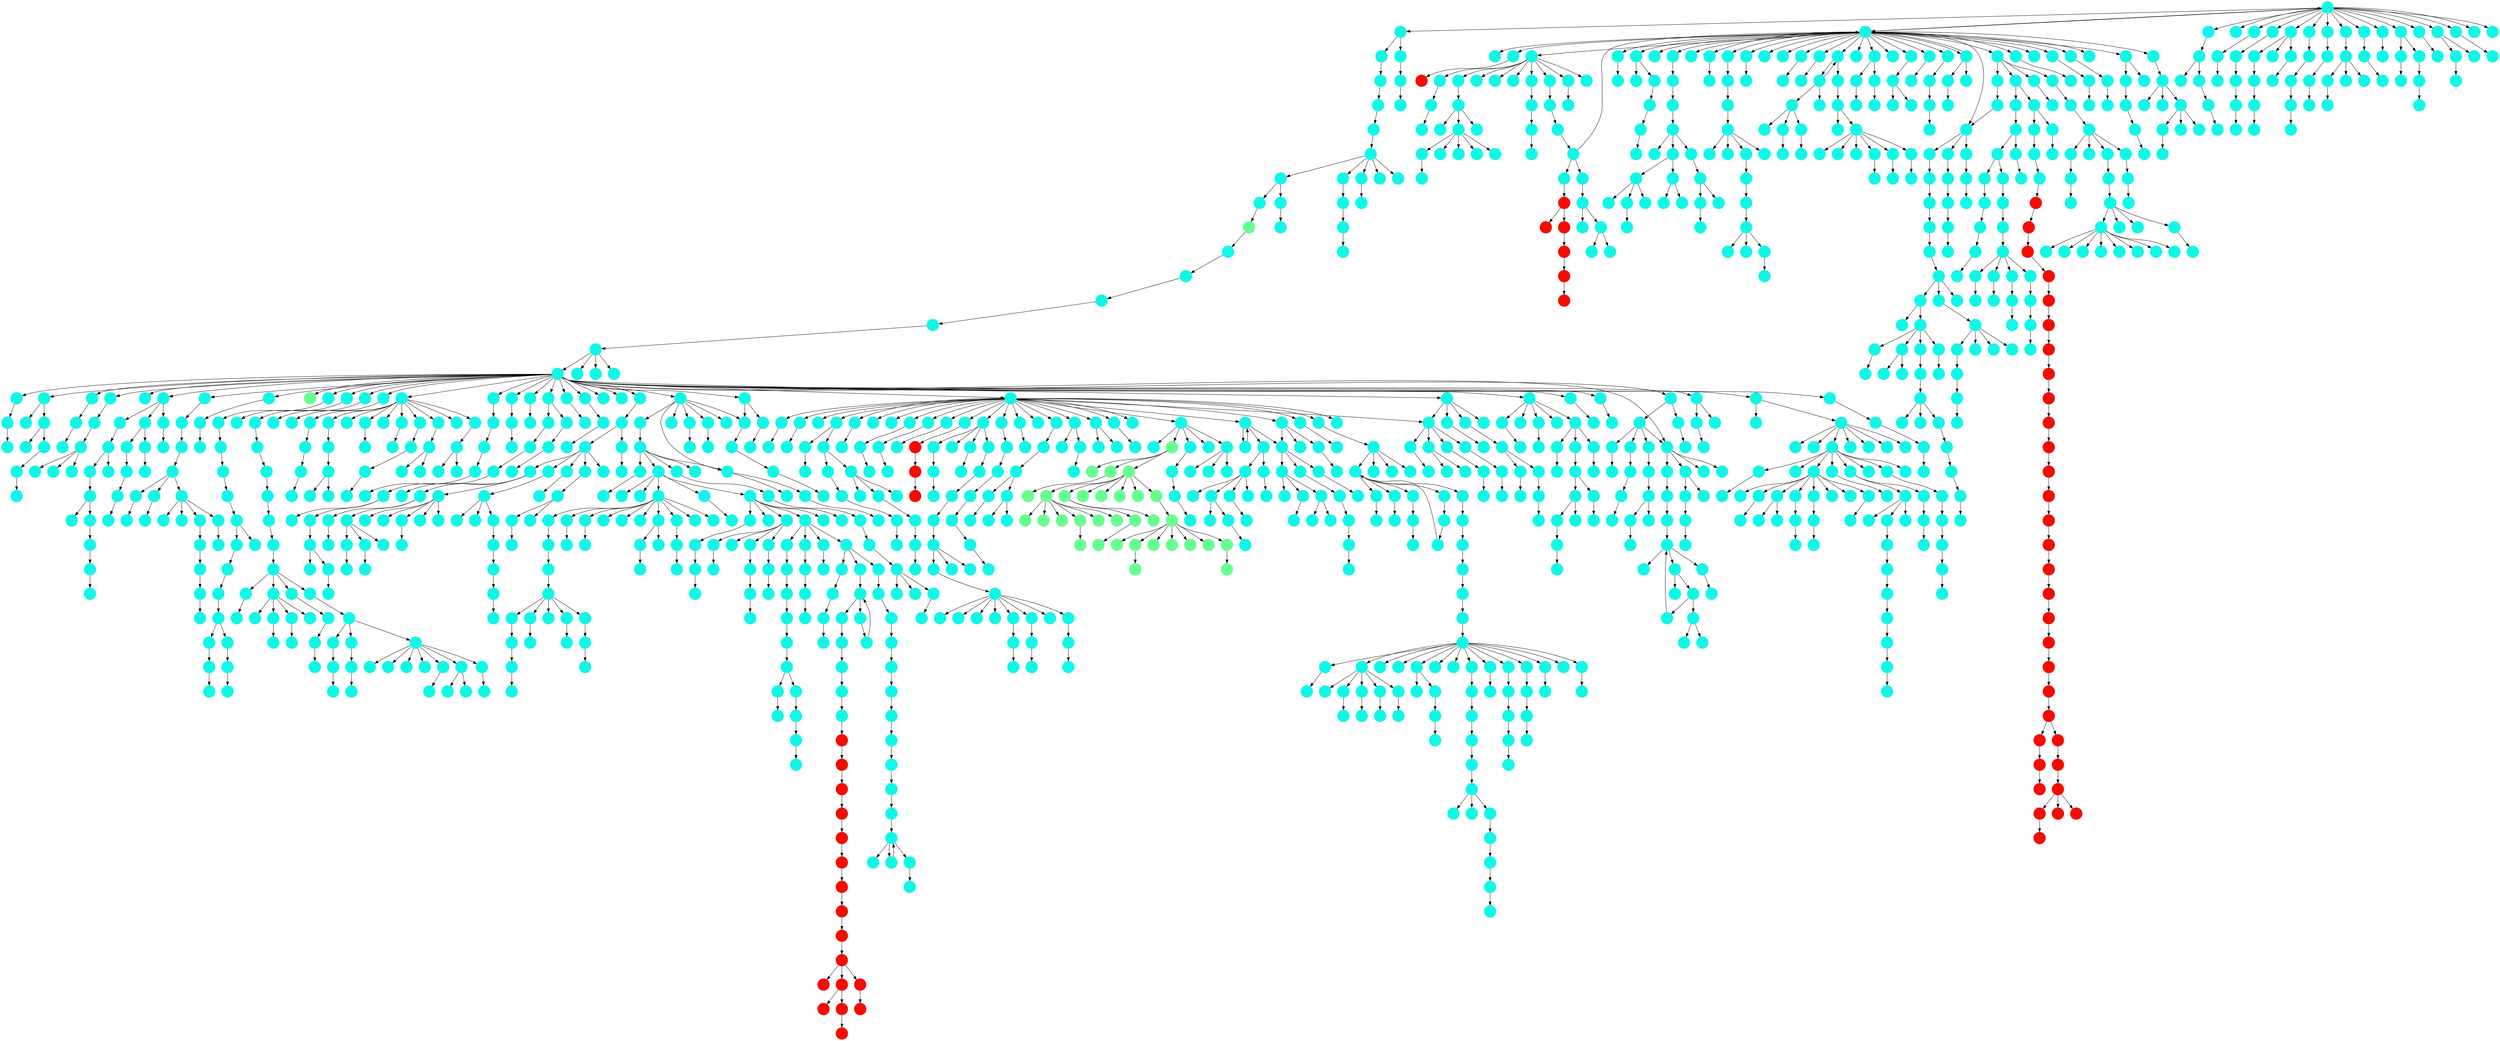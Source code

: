 digraph{
0 [tooltip = "I", penwidth = 0, style = filled, fillcolor = "#0ff8e7", shape = circle, label = ""]
1 [tooltip = "I", penwidth = 0, style = filled, fillcolor = "#0ff8e7", shape = circle, label = ""]
2 [tooltip = "I", penwidth = 0, style = filled, fillcolor = "#0ff8e7", shape = circle, label = ""]
3 [tooltip = "I", penwidth = 0, style = filled, fillcolor = "#0ff8e7", shape = circle, label = ""]
4 [tooltip = "I", penwidth = 0, style = filled, fillcolor = "#0ff8e7", shape = circle, label = ""]
5 [tooltip = "I", penwidth = 0, style = filled, fillcolor = "#0ff8e7", shape = circle, label = ""]
6 [tooltip = "I", penwidth = 0, style = filled, fillcolor = "#0ff8e7", shape = circle, label = ""]
7 [tooltip = "I", penwidth = 0, style = filled, fillcolor = "#0ff8e7", shape = circle, label = ""]
8 [tooltip = "I", penwidth = 0, style = filled, fillcolor = "#0ff8e7", shape = circle, label = ""]
9 [tooltip = "I", penwidth = 0, style = filled, fillcolor = "#0ff8e7", shape = circle, label = ""]
10 [tooltip = "I", penwidth = 0, style = filled, fillcolor = "#0ff8e7", shape = circle, label = ""]
11 [tooltip = "I", penwidth = 0, style = filled, fillcolor = "#0ff8e7", shape = circle, label = ""]
12 [tooltip = "I", penwidth = 0, style = filled, fillcolor = "#0ff8e7", shape = circle, label = ""]
13 [tooltip = "I", penwidth = 0, style = filled, fillcolor = "#0ff8e7", shape = circle, label = ""]
14 [tooltip = "I", penwidth = 0, style = filled, fillcolor = "#0ff8e7", shape = circle, label = ""]
15 [tooltip = "I", penwidth = 0, style = filled, fillcolor = "#0ff8e7", shape = circle, label = ""]
16 [tooltip = "I", penwidth = 0, style = filled, fillcolor = "#0ff8e7", shape = circle, label = ""]
17 [tooltip = "I", penwidth = 0, style = filled, fillcolor = "#0ff8e7", shape = circle, label = ""]
18 [tooltip = "I", penwidth = 0, style = filled, fillcolor = "#0ff8e7", shape = circle, label = ""]
19 [tooltip = "I", penwidth = 0, style = filled, fillcolor = "#0ff8e7", shape = circle, label = ""]
20 [tooltip = "I", penwidth = 0, style = filled, fillcolor = "#0ff8e7", shape = circle, label = ""]
21 [tooltip = "I", penwidth = 0, style = filled, fillcolor = "#0ff8e7", shape = circle, label = ""]
22 [tooltip = "I", penwidth = 0, style = filled, fillcolor = "#0ff8e7", shape = circle, label = ""]
23 [tooltip = "I", penwidth = 0, style = filled, fillcolor = "#0ff8e7", shape = circle, label = ""]
24 [tooltip = "I", penwidth = 0, style = filled, fillcolor = "#0ff8e7", shape = circle, label = ""]
25 [tooltip = "I", penwidth = 0, style = filled, fillcolor = "#0ff8e7", shape = circle, label = ""]
26 [tooltip = "I", penwidth = 0, style = filled, fillcolor = "#0ff8e7", shape = circle, label = ""]
27 [tooltip = "I", penwidth = 0, style = filled, fillcolor = "#0ff8e7", shape = circle, label = ""]
28 [tooltip = "I", penwidth = 0, style = filled, fillcolor = "#0ff8e7", shape = circle, label = ""]
29 [tooltip = "I", penwidth = 0, style = filled, fillcolor = "#0ff8e7", shape = circle, label = ""]
30 [tooltip = "I", penwidth = 0, style = filled, fillcolor = "#0ff8e7", shape = circle, label = ""]
31 [tooltip = "I", penwidth = 0, style = filled, fillcolor = "#0ff8e7", shape = circle, label = ""]
32 [tooltip = "I", penwidth = 0, style = filled, fillcolor = "#0ff8e7", shape = circle, label = ""]
33 [tooltip = "I", penwidth = 0, style = filled, fillcolor = "#0ff8e7", shape = circle, label = ""]
34 [tooltip = "I", penwidth = 0, style = filled, fillcolor = "#0ff8e7", shape = circle, label = ""]
35 [tooltip = "I", penwidth = 0, style = filled, fillcolor = "#0ff8e7", shape = circle, label = ""]
36 [tooltip = "I", penwidth = 0, style = filled, fillcolor = "#0ff8e7", shape = circle, label = ""]
37 [tooltip = "I", penwidth = 0, style = filled, fillcolor = "#0ff8e7", shape = circle, label = ""]
38 [tooltip = "I", penwidth = 0, style = filled, fillcolor = "#0ff8e7", shape = circle, label = ""]
39 [tooltip = "I", penwidth = 0, style = filled, fillcolor = "#0ff8e7", shape = circle, label = ""]
40 [tooltip = "I", penwidth = 0, style = filled, fillcolor = "#0ff8e7", shape = circle, label = ""]
41 [tooltip = "I", penwidth = 0, style = filled, fillcolor = "#0ff8e7", shape = circle, label = ""]
42 [tooltip = "L", penwidth = 0, style = filled, fillcolor = "#66ff90", shape = circle, label = ""]
43 [tooltip = "I", penwidth = 0, style = filled, fillcolor = "#0ff8e7", shape = circle, label = ""]
44 [tooltip = "I", penwidth = 0, style = filled, fillcolor = "#0ff8e7", shape = circle, label = ""]
45 [tooltip = "I", penwidth = 0, style = filled, fillcolor = "#0ff8e7", shape = circle, label = ""]
46 [tooltip = "I", penwidth = 0, style = filled, fillcolor = "#0ff8e7", shape = circle, label = ""]
47 [tooltip = "I", penwidth = 0, style = filled, fillcolor = "#0ff8e7", shape = circle, label = ""]
48 [tooltip = "I", penwidth = 0, style = filled, fillcolor = "#0ff8e7", shape = circle, label = ""]
49 [tooltip = "I", penwidth = 0, style = filled, fillcolor = "#0ff8e7", shape = circle, label = ""]
50 [tooltip = "I", penwidth = 0, style = filled, fillcolor = "#0ff8e7", shape = circle, label = ""]
51 [tooltip = "I", penwidth = 0, style = filled, fillcolor = "#0ff8e7", shape = circle, label = ""]
52 [tooltip = "I", penwidth = 0, style = filled, fillcolor = "#0ff8e7", shape = circle, label = ""]
53 [tooltip = "I", penwidth = 0, style = filled, fillcolor = "#0ff8e7", shape = circle, label = ""]
54 [tooltip = "I", penwidth = 0, style = filled, fillcolor = "#0ff8e7", shape = circle, label = ""]
55 [tooltip = "I", penwidth = 0, style = filled, fillcolor = "#0ff8e7", shape = circle, label = ""]
56 [tooltip = "I", penwidth = 0, style = filled, fillcolor = "#0ff8e7", shape = circle, label = ""]
57 [tooltip = "I", penwidth = 0, style = filled, fillcolor = "#0ff8e7", shape = circle, label = ""]
58 [tooltip = "I", penwidth = 0, style = filled, fillcolor = "#0ff8e7", shape = circle, label = ""]
59 [tooltip = "I", penwidth = 0, style = filled, fillcolor = "#0ff8e7", shape = circle, label = ""]
60 [tooltip = "I", penwidth = 0, style = filled, fillcolor = "#0ff8e7", shape = circle, label = ""]
61 [tooltip = "I", penwidth = 0, style = filled, fillcolor = "#0ff8e7", shape = circle, label = ""]
62 [tooltip = "I", penwidth = 0, style = filled, fillcolor = "#0ff8e7", shape = circle, label = ""]
63 [tooltip = "I", penwidth = 0, style = filled, fillcolor = "#0ff8e7", shape = circle, label = ""]
64 [tooltip = "I", penwidth = 0, style = filled, fillcolor = "#0ff8e7", shape = circle, label = ""]
65 [tooltip = "I", penwidth = 0, style = filled, fillcolor = "#0ff8e7", shape = circle, label = ""]
66 [tooltip = "I", penwidth = 0, style = filled, fillcolor = "#0ff8e7", shape = circle, label = ""]
67 [tooltip = "I", penwidth = 0, style = filled, fillcolor = "#0ff8e7", shape = circle, label = ""]
68 [tooltip = "I", penwidth = 0, style = filled, fillcolor = "#0ff8e7", shape = circle, label = ""]
69 [tooltip = "I", penwidth = 0, style = filled, fillcolor = "#0ff8e7", shape = circle, label = ""]
70 [tooltip = "I", penwidth = 0, style = filled, fillcolor = "#0ff8e7", shape = circle, label = ""]
71 [tooltip = "I", penwidth = 0, style = filled, fillcolor = "#0ff8e7", shape = circle, label = ""]
72 [tooltip = "L", penwidth = 0, style = filled, fillcolor = "#66ff90", shape = circle, label = ""]
73 [tooltip = "I", penwidth = 0, style = filled, fillcolor = "#0ff8e7", shape = circle, label = ""]
74 [tooltip = "I", penwidth = 0, style = filled, fillcolor = "#0ff8e7", shape = circle, label = ""]
75 [tooltip = "I", penwidth = 0, style = filled, fillcolor = "#0ff8e7", shape = circle, label = ""]
76 [tooltip = "I", penwidth = 0, style = filled, fillcolor = "#0ff8e7", shape = circle, label = ""]
77 [tooltip = "I", penwidth = 0, style = filled, fillcolor = "#0ff8e7", shape = circle, label = ""]
78 [tooltip = "I", penwidth = 0, style = filled, fillcolor = "#0ff8e7", shape = circle, label = ""]
79 [tooltip = "I", penwidth = 0, style = filled, fillcolor = "#0ff8e7", shape = circle, label = ""]
80 [tooltip = "L", penwidth = 0, style = filled, fillcolor = "#66ff90", shape = circle, label = ""]
81 [tooltip = "I", penwidth = 0, style = filled, fillcolor = "#0ff8e7", shape = circle, label = ""]
82 [tooltip = "I", penwidth = 0, style = filled, fillcolor = "#0ff8e7", shape = circle, label = ""]
83 [tooltip = "I", penwidth = 0, style = filled, fillcolor = "#0ff8e7", shape = circle, label = ""]
84 [tooltip = "I", penwidth = 0, style = filled, fillcolor = "#0ff8e7", shape = circle, label = ""]
85 [tooltip = "I", penwidth = 0, style = filled, fillcolor = "#0ff8e7", shape = circle, label = ""]
86 [tooltip = "I", penwidth = 0, style = filled, fillcolor = "#0ff8e7", shape = circle, label = ""]
87 [tooltip = "I", penwidth = 0, style = filled, fillcolor = "#0ff8e7", shape = circle, label = ""]
88 [tooltip = "I", penwidth = 0, style = filled, fillcolor = "#0ff8e7", shape = circle, label = ""]
89 [tooltip = "I", penwidth = 0, style = filled, fillcolor = "#0ff8e7", shape = circle, label = ""]
90 [tooltip = "I", penwidth = 0, style = filled, fillcolor = "#0ff8e7", shape = circle, label = ""]
91 [tooltip = "I", penwidth = 0, style = filled, fillcolor = "#0ff8e7", shape = circle, label = ""]
92 [tooltip = "I", penwidth = 0, style = filled, fillcolor = "#0ff8e7", shape = circle, label = ""]
93 [tooltip = "I", penwidth = 0, style = filled, fillcolor = "#0ff8e7", shape = circle, label = ""]
94 [tooltip = "I", penwidth = 0, style = filled, fillcolor = "#0ff8e7", shape = circle, label = ""]
95 [tooltip = "I", penwidth = 0, style = filled, fillcolor = "#0ff8e7", shape = circle, label = ""]
96 [tooltip = "I", penwidth = 0, style = filled, fillcolor = "#0ff8e7", shape = circle, label = ""]
97 [tooltip = "I", penwidth = 0, style = filled, fillcolor = "#0ff8e7", shape = circle, label = ""]
98 [tooltip = "I", penwidth = 0, style = filled, fillcolor = "#0ff8e7", shape = circle, label = ""]
99 [tooltip = "I", penwidth = 0, style = filled, fillcolor = "#0ff8e7", shape = circle, label = ""]
100 [tooltip = "I", penwidth = 0, style = filled, fillcolor = "#0ff8e7", shape = circle, label = ""]
101 [tooltip = "I", penwidth = 0, style = filled, fillcolor = "#0ff8e7", shape = circle, label = ""]
102 [tooltip = "I", penwidth = 0, style = filled, fillcolor = "#0ff8e7", shape = circle, label = ""]
103 [tooltip = "L", penwidth = 0, style = filled, fillcolor = "#66ff90", shape = circle, label = ""]
104 [tooltip = "I", penwidth = 0, style = filled, fillcolor = "#0ff8e7", shape = circle, label = ""]
105 [tooltip = "I", penwidth = 0, style = filled, fillcolor = "#0ff8e7", shape = circle, label = ""]
106 [tooltip = "I", penwidth = 0, style = filled, fillcolor = "#0ff8e7", shape = circle, label = ""]
107 [tooltip = "I", penwidth = 0, style = filled, fillcolor = "#0ff8e7", shape = circle, label = ""]
108 [tooltip = "I", penwidth = 0, style = filled, fillcolor = "#0ff8e7", shape = circle, label = ""]
109 [tooltip = "L", penwidth = 0, style = filled, fillcolor = "#66ff90", shape = circle, label = ""]
110 [tooltip = "I", penwidth = 0, style = filled, fillcolor = "#0ff8e7", shape = circle, label = ""]
111 [tooltip = "I", penwidth = 0, style = filled, fillcolor = "#0ff8e7", shape = circle, label = ""]
112 [tooltip = "L", penwidth = 0, style = filled, fillcolor = "#66ff90", shape = circle, label = ""]
113 [tooltip = "I", penwidth = 0, style = filled, fillcolor = "#0ff8e7", shape = circle, label = ""]
114 [tooltip = "I", penwidth = 0, style = filled, fillcolor = "#0ff8e7", shape = circle, label = ""]
115 [tooltip = "I", penwidth = 0, style = filled, fillcolor = "#0ff8e7", shape = circle, label = ""]
116 [tooltip = "L", penwidth = 0, style = filled, fillcolor = "#66ff90", shape = circle, label = ""]
117 [tooltip = "I", penwidth = 0, style = filled, fillcolor = "#0ff8e7", shape = circle, label = ""]
118 [tooltip = "I", penwidth = 0, style = filled, fillcolor = "#0ff8e7", shape = circle, label = ""]
119 [tooltip = "I", penwidth = 0, style = filled, fillcolor = "#0ff8e7", shape = circle, label = ""]
120 [tooltip = "I", penwidth = 0, style = filled, fillcolor = "#0ff8e7", shape = circle, label = ""]
121 [tooltip = "I", penwidth = 0, style = filled, fillcolor = "#0ff8e7", shape = circle, label = ""]
122 [tooltip = "I", penwidth = 0, style = filled, fillcolor = "#0ff8e7", shape = circle, label = ""]
123 [tooltip = "I", penwidth = 0, style = filled, fillcolor = "#0ff8e7", shape = circle, label = ""]
124 [tooltip = "I", penwidth = 0, style = filled, fillcolor = "#0ff8e7", shape = circle, label = ""]
125 [tooltip = "I", penwidth = 0, style = filled, fillcolor = "#0ff8e7", shape = circle, label = ""]
126 [tooltip = "I", penwidth = 0, style = filled, fillcolor = "#0ff8e7", shape = circle, label = ""]
127 [tooltip = "I", penwidth = 0, style = filled, fillcolor = "#0ff8e7", shape = circle, label = ""]
128 [tooltip = "L", penwidth = 0, style = filled, fillcolor = "#66ff90", shape = circle, label = ""]
129 [tooltip = "I", penwidth = 0, style = filled, fillcolor = "#0ff8e7", shape = circle, label = ""]
130 [tooltip = "I", penwidth = 0, style = filled, fillcolor = "#0ff8e7", shape = circle, label = ""]
131 [tooltip = "I", penwidth = 0, style = filled, fillcolor = "#0ff8e7", shape = circle, label = ""]
132 [tooltip = "I", penwidth = 0, style = filled, fillcolor = "#0ff8e7", shape = circle, label = ""]
133 [tooltip = "I", penwidth = 0, style = filled, fillcolor = "#0ff8e7", shape = circle, label = ""]
134 [tooltip = "I", penwidth = 0, style = filled, fillcolor = "#0ff8e7", shape = circle, label = ""]
135 [tooltip = "L", penwidth = 0, style = filled, fillcolor = "#66ff90", shape = circle, label = ""]
136 [tooltip = "I", penwidth = 0, style = filled, fillcolor = "#0ff8e7", shape = circle, label = ""]
137 [tooltip = "I", penwidth = 0, style = filled, fillcolor = "#0ff8e7", shape = circle, label = ""]
138 [tooltip = "I", penwidth = 0, style = filled, fillcolor = "#0ff8e7", shape = circle, label = ""]
139 [tooltip = "L", penwidth = 0, style = filled, fillcolor = "#66ff90", shape = circle, label = ""]
140 [tooltip = "I", penwidth = 0, style = filled, fillcolor = "#0ff8e7", shape = circle, label = ""]
141 [tooltip = "I", penwidth = 0, style = filled, fillcolor = "#0ff8e7", shape = circle, label = ""]
142 [tooltip = "I", penwidth = 0, style = filled, fillcolor = "#0ff8e7", shape = circle, label = ""]
143 [tooltip = "I", penwidth = 0, style = filled, fillcolor = "#0ff8e7", shape = circle, label = ""]
144 [tooltip = "I", penwidth = 0, style = filled, fillcolor = "#0ff8e7", shape = circle, label = ""]
145 [tooltip = "I", penwidth = 0, style = filled, fillcolor = "#0ff8e7", shape = circle, label = ""]
146 [tooltip = "I", penwidth = 0, style = filled, fillcolor = "#0ff8e7", shape = circle, label = ""]
147 [tooltip = "I", penwidth = 0, style = filled, fillcolor = "#0ff8e7", shape = circle, label = ""]
148 [tooltip = "I", penwidth = 0, style = filled, fillcolor = "#0ff8e7", shape = circle, label = ""]
149 [tooltip = "I", penwidth = 0, style = filled, fillcolor = "#0ff8e7", shape = circle, label = ""]
150 [tooltip = "I", penwidth = 0, style = filled, fillcolor = "#0ff8e7", shape = circle, label = ""]
151 [tooltip = "I", penwidth = 0, style = filled, fillcolor = "#0ff8e7", shape = circle, label = ""]
152 [tooltip = "I", penwidth = 0, style = filled, fillcolor = "#0ff8e7", shape = circle, label = ""]
153 [tooltip = "I", penwidth = 0, style = filled, fillcolor = "#0ff8e7", shape = circle, label = ""]
154 [tooltip = "I", penwidth = 0, style = filled, fillcolor = "#0ff8e7", shape = circle, label = ""]
155 [tooltip = "I", penwidth = 0, style = filled, fillcolor = "#0ff8e7", shape = circle, label = ""]
156 [tooltip = "I", penwidth = 0, style = filled, fillcolor = "#0ff8e7", shape = circle, label = ""]
157 [tooltip = "L", penwidth = 0, style = filled, fillcolor = "#66ff90", shape = circle, label = ""]
158 [tooltip = "I", penwidth = 0, style = filled, fillcolor = "#0ff8e7", shape = circle, label = ""]
159 [tooltip = "I", penwidth = 0, style = filled, fillcolor = "#0ff8e7", shape = circle, label = ""]
160 [tooltip = "I", penwidth = 0, style = filled, fillcolor = "#0ff8e7", shape = circle, label = ""]
161 [tooltip = "I", penwidth = 0, style = filled, fillcolor = "#0ff8e7", shape = circle, label = ""]
162 [tooltip = "I", penwidth = 0, style = filled, fillcolor = "#0ff8e7", shape = circle, label = ""]
163 [tooltip = "I", penwidth = 0, style = filled, fillcolor = "#0ff8e7", shape = circle, label = ""]
164 [tooltip = "I", penwidth = 0, style = filled, fillcolor = "#0ff8e7", shape = circle, label = ""]
165 [tooltip = "I", penwidth = 0, style = filled, fillcolor = "#0ff8e7", shape = circle, label = ""]
166 [tooltip = "I", penwidth = 0, style = filled, fillcolor = "#0ff8e7", shape = circle, label = ""]
167 [tooltip = "I", penwidth = 0, style = filled, fillcolor = "#0ff8e7", shape = circle, label = ""]
168 [tooltip = "L", penwidth = 0, style = filled, fillcolor = "#66ff90", shape = circle, label = ""]
169 [tooltip = "I", penwidth = 0, style = filled, fillcolor = "#0ff8e7", shape = circle, label = ""]
170 [tooltip = "I", penwidth = 0, style = filled, fillcolor = "#0ff8e7", shape = circle, label = ""]
171 [tooltip = "I", penwidth = 0, style = filled, fillcolor = "#0ff8e7", shape = circle, label = ""]
172 [tooltip = "I", penwidth = 0, style = filled, fillcolor = "#0ff8e7", shape = circle, label = ""]
173 [tooltip = "I", penwidth = 0, style = filled, fillcolor = "#0ff8e7", shape = circle, label = ""]
174 [tooltip = "I", penwidth = 0, style = filled, fillcolor = "#0ff8e7", shape = circle, label = ""]
175 [tooltip = "I", penwidth = 0, style = filled, fillcolor = "#0ff8e7", shape = circle, label = ""]
176 [tooltip = "L", penwidth = 0, style = filled, fillcolor = "#66ff90", shape = circle, label = ""]
177 [tooltip = "I", penwidth = 0, style = filled, fillcolor = "#0ff8e7", shape = circle, label = ""]
178 [tooltip = "I", penwidth = 0, style = filled, fillcolor = "#0ff8e7", shape = circle, label = ""]
179 [tooltip = "I", penwidth = 0, style = filled, fillcolor = "#0ff8e7", shape = circle, label = ""]
180 [tooltip = "I", penwidth = 0, style = filled, fillcolor = "#0ff8e7", shape = circle, label = ""]
181 [tooltip = "L", penwidth = 0, style = filled, fillcolor = "#66ff90", shape = circle, label = ""]
182 [tooltip = "I", penwidth = 0, style = filled, fillcolor = "#0ff8e7", shape = circle, label = ""]
183 [tooltip = "I", penwidth = 0, style = filled, fillcolor = "#0ff8e7", shape = circle, label = ""]
184 [tooltip = "I", penwidth = 0, style = filled, fillcolor = "#0ff8e7", shape = circle, label = ""]
185 [tooltip = "I", penwidth = 0, style = filled, fillcolor = "#0ff8e7", shape = circle, label = ""]
186 [tooltip = "I", penwidth = 0, style = filled, fillcolor = "#0ff8e7", shape = circle, label = ""]
187 [tooltip = "I", penwidth = 0, style = filled, fillcolor = "#0ff8e7", shape = circle, label = ""]
188 [tooltip = "I", penwidth = 0, style = filled, fillcolor = "#0ff8e7", shape = circle, label = ""]
189 [tooltip = "I", penwidth = 0, style = filled, fillcolor = "#0ff8e7", shape = circle, label = ""]
190 [tooltip = "I", penwidth = 0, style = filled, fillcolor = "#0ff8e7", shape = circle, label = ""]
191 [tooltip = "I", penwidth = 0, style = filled, fillcolor = "#0ff8e7", shape = circle, label = ""]
192 [tooltip = "I", penwidth = 0, style = filled, fillcolor = "#0ff8e7", shape = circle, label = ""]
193 [tooltip = "I", penwidth = 0, style = filled, fillcolor = "#0ff8e7", shape = circle, label = ""]
194 [tooltip = "I", penwidth = 0, style = filled, fillcolor = "#0ff8e7", shape = circle, label = ""]
195 [tooltip = "I", penwidth = 0, style = filled, fillcolor = "#0ff8e7", shape = circle, label = ""]
196 [tooltip = "I", penwidth = 0, style = filled, fillcolor = "#0ff8e7", shape = circle, label = ""]
197 [tooltip = "I", penwidth = 0, style = filled, fillcolor = "#0ff8e7", shape = circle, label = ""]
198 [tooltip = "I", penwidth = 0, style = filled, fillcolor = "#0ff8e7", shape = circle, label = ""]
199 [tooltip = "I", penwidth = 0, style = filled, fillcolor = "#0ff8e7", shape = circle, label = ""]
200 [tooltip = "I", penwidth = 0, style = filled, fillcolor = "#0ff8e7", shape = circle, label = ""]
201 [tooltip = "I", penwidth = 0, style = filled, fillcolor = "#0ff8e7", shape = circle, label = ""]
202 [tooltip = "I", penwidth = 0, style = filled, fillcolor = "#0ff8e7", shape = circle, label = ""]
203 [tooltip = "L", penwidth = 0, style = filled, fillcolor = "#66ff90", shape = circle, label = ""]
204 [tooltip = "I", penwidth = 0, style = filled, fillcolor = "#0ff8e7", shape = circle, label = ""]
205 [tooltip = "I", penwidth = 0, style = filled, fillcolor = "#0ff8e7", shape = circle, label = ""]
206 [tooltip = "I", penwidth = 0, style = filled, fillcolor = "#0ff8e7", shape = circle, label = ""]
207 [tooltip = "I", penwidth = 0, style = filled, fillcolor = "#0ff8e7", shape = circle, label = ""]
208 [tooltip = "I", penwidth = 0, style = filled, fillcolor = "#0ff8e7", shape = circle, label = ""]
209 [tooltip = "L", penwidth = 0, style = filled, fillcolor = "#66ff90", shape = circle, label = ""]
210 [tooltip = "I", penwidth = 0, style = filled, fillcolor = "#0ff8e7", shape = circle, label = ""]
211 [tooltip = "L", penwidth = 0, style = filled, fillcolor = "#66ff90", shape = circle, label = ""]
212 [tooltip = "I", penwidth = 0, style = filled, fillcolor = "#0ff8e7", shape = circle, label = ""]
213 [tooltip = "I", penwidth = 0, style = filled, fillcolor = "#0ff8e7", shape = circle, label = ""]
214 [tooltip = "I", penwidth = 0, style = filled, fillcolor = "#0ff8e7", shape = circle, label = ""]
215 [tooltip = "I", penwidth = 0, style = filled, fillcolor = "#0ff8e7", shape = circle, label = ""]
216 [tooltip = "I", penwidth = 0, style = filled, fillcolor = "#0ff8e7", shape = circle, label = ""]
217 [tooltip = "I", penwidth = 0, style = filled, fillcolor = "#0ff8e7", shape = circle, label = ""]
218 [tooltip = "I", penwidth = 0, style = filled, fillcolor = "#0ff8e7", shape = circle, label = ""]
219 [tooltip = "I", penwidth = 0, style = filled, fillcolor = "#0ff8e7", shape = circle, label = ""]
220 [tooltip = "I", penwidth = 0, style = filled, fillcolor = "#0ff8e7", shape = circle, label = ""]
221 [tooltip = "I", penwidth = 0, style = filled, fillcolor = "#0ff8e7", shape = circle, label = ""]
222 [tooltip = "I", penwidth = 0, style = filled, fillcolor = "#0ff8e7", shape = circle, label = ""]
223 [tooltip = "I", penwidth = 0, style = filled, fillcolor = "#0ff8e7", shape = circle, label = ""]
224 [tooltip = "I", penwidth = 0, style = filled, fillcolor = "#0ff8e7", shape = circle, label = ""]
225 [tooltip = "I", penwidth = 0, style = filled, fillcolor = "#0ff8e7", shape = circle, label = ""]
226 [tooltip = "I", penwidth = 0, style = filled, fillcolor = "#0ff8e7", shape = circle, label = ""]
227 [tooltip = "I", penwidth = 0, style = filled, fillcolor = "#0ff8e7", shape = circle, label = ""]
228 [tooltip = "I", penwidth = 0, style = filled, fillcolor = "#0ff8e7", shape = circle, label = ""]
229 [tooltip = "I", penwidth = 0, style = filled, fillcolor = "#0ff8e7", shape = circle, label = ""]
230 [tooltip = "I", penwidth = 0, style = filled, fillcolor = "#0ff8e7", shape = circle, label = ""]
231 [tooltip = "I", penwidth = 0, style = filled, fillcolor = "#0ff8e7", shape = circle, label = ""]
232 [tooltip = "I", penwidth = 0, style = filled, fillcolor = "#0ff8e7", shape = circle, label = ""]
233 [tooltip = "I", penwidth = 0, style = filled, fillcolor = "#0ff8e7", shape = circle, label = ""]
234 [tooltip = "I", penwidth = 0, style = filled, fillcolor = "#0ff8e7", shape = circle, label = ""]
235 [tooltip = "I", penwidth = 0, style = filled, fillcolor = "#0ff8e7", shape = circle, label = ""]
236 [tooltip = "I", penwidth = 0, style = filled, fillcolor = "#0ff8e7", shape = circle, label = ""]
237 [tooltip = "L", penwidth = 0, style = filled, fillcolor = "#66ff90", shape = circle, label = ""]
238 [tooltip = "I", penwidth = 0, style = filled, fillcolor = "#0ff8e7", shape = circle, label = ""]
239 [tooltip = "I", penwidth = 0, style = filled, fillcolor = "#0ff8e7", shape = circle, label = ""]
240 [tooltip = "L", penwidth = 0, style = filled, fillcolor = "#66ff90", shape = circle, label = ""]
241 [tooltip = "I", penwidth = 0, style = filled, fillcolor = "#0ff8e7", shape = circle, label = ""]
242 [tooltip = "I", penwidth = 0, style = filled, fillcolor = "#0ff8e7", shape = circle, label = ""]
243 [tooltip = "I", penwidth = 0, style = filled, fillcolor = "#0ff8e7", shape = circle, label = ""]
244 [tooltip = "I", penwidth = 0, style = filled, fillcolor = "#0ff8e7", shape = circle, label = ""]
245 [tooltip = "I", penwidth = 0, style = filled, fillcolor = "#0ff8e7", shape = circle, label = ""]
246 [tooltip = "I", penwidth = 0, style = filled, fillcolor = "#0ff8e7", shape = circle, label = ""]
247 [tooltip = "I", penwidth = 0, style = filled, fillcolor = "#0ff8e7", shape = circle, label = ""]
248 [tooltip = "I", penwidth = 0, style = filled, fillcolor = "#0ff8e7", shape = circle, label = ""]
249 [tooltip = "L", penwidth = 0, style = filled, fillcolor = "#66ff90", shape = circle, label = ""]
250 [tooltip = "I", penwidth = 0, style = filled, fillcolor = "#0ff8e7", shape = circle, label = ""]
251 [tooltip = "I", penwidth = 0, style = filled, fillcolor = "#0ff8e7", shape = circle, label = ""]
252 [tooltip = "I", penwidth = 0, style = filled, fillcolor = "#0ff8e7", shape = circle, label = ""]
253 [tooltip = "V", penwidth = 0, style = filled, fillcolor = "#f60b00", shape = circle, label = ""]
254 [tooltip = "I", penwidth = 0, style = filled, fillcolor = "#0ff8e7", shape = circle, label = ""]
255 [tooltip = "I", penwidth = 0, style = filled, fillcolor = "#0ff8e7", shape = circle, label = ""]
256 [tooltip = "I", penwidth = 0, style = filled, fillcolor = "#0ff8e7", shape = circle, label = ""]
257 [tooltip = "I", penwidth = 0, style = filled, fillcolor = "#0ff8e7", shape = circle, label = ""]
258 [tooltip = "I", penwidth = 0, style = filled, fillcolor = "#0ff8e7", shape = circle, label = ""]
259 [tooltip = "I", penwidth = 0, style = filled, fillcolor = "#0ff8e7", shape = circle, label = ""]
260 [tooltip = "I", penwidth = 0, style = filled, fillcolor = "#0ff8e7", shape = circle, label = ""]
261 [tooltip = "I", penwidth = 0, style = filled, fillcolor = "#0ff8e7", shape = circle, label = ""]
262 [tooltip = "I", penwidth = 0, style = filled, fillcolor = "#0ff8e7", shape = circle, label = ""]
263 [tooltip = "I", penwidth = 0, style = filled, fillcolor = "#0ff8e7", shape = circle, label = ""]
264 [tooltip = "I", penwidth = 0, style = filled, fillcolor = "#0ff8e7", shape = circle, label = ""]
265 [tooltip = "I", penwidth = 0, style = filled, fillcolor = "#0ff8e7", shape = circle, label = ""]
266 [tooltip = "I", penwidth = 0, style = filled, fillcolor = "#0ff8e7", shape = circle, label = ""]
267 [tooltip = "I", penwidth = 0, style = filled, fillcolor = "#0ff8e7", shape = circle, label = ""]
268 [tooltip = "I", penwidth = 0, style = filled, fillcolor = "#0ff8e7", shape = circle, label = ""]
269 [tooltip = "I", penwidth = 0, style = filled, fillcolor = "#0ff8e7", shape = circle, label = ""]
270 [tooltip = "I", penwidth = 0, style = filled, fillcolor = "#0ff8e7", shape = circle, label = ""]
271 [tooltip = "I", penwidth = 0, style = filled, fillcolor = "#0ff8e7", shape = circle, label = ""]
272 [tooltip = "I", penwidth = 0, style = filled, fillcolor = "#0ff8e7", shape = circle, label = ""]
273 [tooltip = "I", penwidth = 0, style = filled, fillcolor = "#0ff8e7", shape = circle, label = ""]
274 [tooltip = "I", penwidth = 0, style = filled, fillcolor = "#0ff8e7", shape = circle, label = ""]
275 [tooltip = "I", penwidth = 0, style = filled, fillcolor = "#0ff8e7", shape = circle, label = ""]
276 [tooltip = "I", penwidth = 0, style = filled, fillcolor = "#0ff8e7", shape = circle, label = ""]
277 [tooltip = "I", penwidth = 0, style = filled, fillcolor = "#0ff8e7", shape = circle, label = ""]
278 [tooltip = "I", penwidth = 0, style = filled, fillcolor = "#0ff8e7", shape = circle, label = ""]
279 [tooltip = "I", penwidth = 0, style = filled, fillcolor = "#0ff8e7", shape = circle, label = ""]
280 [tooltip = "I", penwidth = 0, style = filled, fillcolor = "#0ff8e7", shape = circle, label = ""]
281 [tooltip = "I", penwidth = 0, style = filled, fillcolor = "#0ff8e7", shape = circle, label = ""]
282 [tooltip = "I", penwidth = 0, style = filled, fillcolor = "#0ff8e7", shape = circle, label = ""]
283 [tooltip = "I", penwidth = 0, style = filled, fillcolor = "#0ff8e7", shape = circle, label = ""]
284 [tooltip = "I", penwidth = 0, style = filled, fillcolor = "#0ff8e7", shape = circle, label = ""]
285 [tooltip = "I", penwidth = 0, style = filled, fillcolor = "#0ff8e7", shape = circle, label = ""]
286 [tooltip = "I", penwidth = 0, style = filled, fillcolor = "#0ff8e7", shape = circle, label = ""]
287 [tooltip = "I", penwidth = 0, style = filled, fillcolor = "#0ff8e7", shape = circle, label = ""]
288 [tooltip = "I", penwidth = 0, style = filled, fillcolor = "#0ff8e7", shape = circle, label = ""]
289 [tooltip = "I", penwidth = 0, style = filled, fillcolor = "#0ff8e7", shape = circle, label = ""]
290 [tooltip = "I", penwidth = 0, style = filled, fillcolor = "#0ff8e7", shape = circle, label = ""]
291 [tooltip = "I", penwidth = 0, style = filled, fillcolor = "#0ff8e7", shape = circle, label = ""]
292 [tooltip = "V", penwidth = 0, style = filled, fillcolor = "#f60b00", shape = circle, label = ""]
293 [tooltip = "I", penwidth = 0, style = filled, fillcolor = "#0ff8e7", shape = circle, label = ""]
294 [tooltip = "I", penwidth = 0, style = filled, fillcolor = "#0ff8e7", shape = circle, label = ""]
295 [tooltip = "I", penwidth = 0, style = filled, fillcolor = "#0ff8e7", shape = circle, label = ""]
296 [tooltip = "I", penwidth = 0, style = filled, fillcolor = "#0ff8e7", shape = circle, label = ""]
297 [tooltip = "I", penwidth = 0, style = filled, fillcolor = "#0ff8e7", shape = circle, label = ""]
298 [tooltip = "L", penwidth = 0, style = filled, fillcolor = "#66ff90", shape = circle, label = ""]
299 [tooltip = "L", penwidth = 0, style = filled, fillcolor = "#66ff90", shape = circle, label = ""]
300 [tooltip = "I", penwidth = 0, style = filled, fillcolor = "#0ff8e7", shape = circle, label = ""]
301 [tooltip = "V", penwidth = 0, style = filled, fillcolor = "#f60b00", shape = circle, label = ""]
302 [tooltip = "I", penwidth = 0, style = filled, fillcolor = "#0ff8e7", shape = circle, label = ""]
303 [tooltip = "L", penwidth = 0, style = filled, fillcolor = "#66ff90", shape = circle, label = ""]
304 [tooltip = "I", penwidth = 0, style = filled, fillcolor = "#0ff8e7", shape = circle, label = ""]
305 [tooltip = "I", penwidth = 0, style = filled, fillcolor = "#0ff8e7", shape = circle, label = ""]
306 [tooltip = "I", penwidth = 0, style = filled, fillcolor = "#0ff8e7", shape = circle, label = ""]
307 [tooltip = "I", penwidth = 0, style = filled, fillcolor = "#0ff8e7", shape = circle, label = ""]
308 [tooltip = "I", penwidth = 0, style = filled, fillcolor = "#0ff8e7", shape = circle, label = ""]
309 [tooltip = "I", penwidth = 0, style = filled, fillcolor = "#0ff8e7", shape = circle, label = ""]
310 [tooltip = "I", penwidth = 0, style = filled, fillcolor = "#0ff8e7", shape = circle, label = ""]
311 [tooltip = "I", penwidth = 0, style = filled, fillcolor = "#0ff8e7", shape = circle, label = ""]
312 [tooltip = "I", penwidth = 0, style = filled, fillcolor = "#0ff8e7", shape = circle, label = ""]
313 [tooltip = "I", penwidth = 0, style = filled, fillcolor = "#0ff8e7", shape = circle, label = ""]
314 [tooltip = "L", penwidth = 0, style = filled, fillcolor = "#66ff90", shape = circle, label = ""]
315 [tooltip = "I", penwidth = 0, style = filled, fillcolor = "#0ff8e7", shape = circle, label = ""]
316 [tooltip = "I", penwidth = 0, style = filled, fillcolor = "#0ff8e7", shape = circle, label = ""]
317 [tooltip = "I", penwidth = 0, style = filled, fillcolor = "#0ff8e7", shape = circle, label = ""]
318 [tooltip = "I", penwidth = 0, style = filled, fillcolor = "#0ff8e7", shape = circle, label = ""]
319 [tooltip = "I", penwidth = 0, style = filled, fillcolor = "#0ff8e7", shape = circle, label = ""]
320 [tooltip = "I", penwidth = 0, style = filled, fillcolor = "#0ff8e7", shape = circle, label = ""]
321 [tooltip = "I", penwidth = 0, style = filled, fillcolor = "#0ff8e7", shape = circle, label = ""]
322 [tooltip = "I", penwidth = 0, style = filled, fillcolor = "#0ff8e7", shape = circle, label = ""]
323 [tooltip = "I", penwidth = 0, style = filled, fillcolor = "#0ff8e7", shape = circle, label = ""]
324 [tooltip = "I", penwidth = 0, style = filled, fillcolor = "#0ff8e7", shape = circle, label = ""]
325 [tooltip = "V", penwidth = 0, style = filled, fillcolor = "#f60b00", shape = circle, label = ""]
326 [tooltip = "I", penwidth = 0, style = filled, fillcolor = "#0ff8e7", shape = circle, label = ""]
327 [tooltip = "I", penwidth = 0, style = filled, fillcolor = "#0ff8e7", shape = circle, label = ""]
328 [tooltip = "I", penwidth = 0, style = filled, fillcolor = "#0ff8e7", shape = circle, label = ""]
329 [tooltip = "I", penwidth = 0, style = filled, fillcolor = "#0ff8e7", shape = circle, label = ""]
330 [tooltip = "V", penwidth = 0, style = filled, fillcolor = "#f60b00", shape = circle, label = ""]
331 [tooltip = "I", penwidth = 0, style = filled, fillcolor = "#0ff8e7", shape = circle, label = ""]
332 [tooltip = "I", penwidth = 0, style = filled, fillcolor = "#0ff8e7", shape = circle, label = ""]
333 [tooltip = "I", penwidth = 0, style = filled, fillcolor = "#0ff8e7", shape = circle, label = ""]
334 [tooltip = "I", penwidth = 0, style = filled, fillcolor = "#0ff8e7", shape = circle, label = ""]
335 [tooltip = "I", penwidth = 0, style = filled, fillcolor = "#0ff8e7", shape = circle, label = ""]
336 [tooltip = "I", penwidth = 0, style = filled, fillcolor = "#0ff8e7", shape = circle, label = ""]
337 [tooltip = "I", penwidth = 0, style = filled, fillcolor = "#0ff8e7", shape = circle, label = ""]
338 [tooltip = "I", penwidth = 0, style = filled, fillcolor = "#0ff8e7", shape = circle, label = ""]
339 [tooltip = "I", penwidth = 0, style = filled, fillcolor = "#0ff8e7", shape = circle, label = ""]
340 [tooltip = "I", penwidth = 0, style = filled, fillcolor = "#0ff8e7", shape = circle, label = ""]
341 [tooltip = "I", penwidth = 0, style = filled, fillcolor = "#0ff8e7", shape = circle, label = ""]
342 [tooltip = "I", penwidth = 0, style = filled, fillcolor = "#0ff8e7", shape = circle, label = ""]
343 [tooltip = "I", penwidth = 0, style = filled, fillcolor = "#0ff8e7", shape = circle, label = ""]
344 [tooltip = "I", penwidth = 0, style = filled, fillcolor = "#0ff8e7", shape = circle, label = ""]
345 [tooltip = "I", penwidth = 0, style = filled, fillcolor = "#0ff8e7", shape = circle, label = ""]
346 [tooltip = "I", penwidth = 0, style = filled, fillcolor = "#0ff8e7", shape = circle, label = ""]
347 [tooltip = "I", penwidth = 0, style = filled, fillcolor = "#0ff8e7", shape = circle, label = ""]
348 [tooltip = "I", penwidth = 0, style = filled, fillcolor = "#0ff8e7", shape = circle, label = ""]
349 [tooltip = "I", penwidth = 0, style = filled, fillcolor = "#0ff8e7", shape = circle, label = ""]
350 [tooltip = "I", penwidth = 0, style = filled, fillcolor = "#0ff8e7", shape = circle, label = ""]
351 [tooltip = "L", penwidth = 0, style = filled, fillcolor = "#66ff90", shape = circle, label = ""]
352 [tooltip = "I", penwidth = 0, style = filled, fillcolor = "#0ff8e7", shape = circle, label = ""]
353 [tooltip = "I", penwidth = 0, style = filled, fillcolor = "#0ff8e7", shape = circle, label = ""]
354 [tooltip = "I", penwidth = 0, style = filled, fillcolor = "#0ff8e7", shape = circle, label = ""]
355 [tooltip = "I", penwidth = 0, style = filled, fillcolor = "#0ff8e7", shape = circle, label = ""]
356 [tooltip = "I", penwidth = 0, style = filled, fillcolor = "#0ff8e7", shape = circle, label = ""]
357 [tooltip = "I", penwidth = 0, style = filled, fillcolor = "#0ff8e7", shape = circle, label = ""]
358 [tooltip = "I", penwidth = 0, style = filled, fillcolor = "#0ff8e7", shape = circle, label = ""]
359 [tooltip = "I", penwidth = 0, style = filled, fillcolor = "#0ff8e7", shape = circle, label = ""]
360 [tooltip = "I", penwidth = 0, style = filled, fillcolor = "#0ff8e7", shape = circle, label = ""]
361 [tooltip = "I", penwidth = 0, style = filled, fillcolor = "#0ff8e7", shape = circle, label = ""]
362 [tooltip = "I", penwidth = 0, style = filled, fillcolor = "#0ff8e7", shape = circle, label = ""]
363 [tooltip = "I", penwidth = 0, style = filled, fillcolor = "#0ff8e7", shape = circle, label = ""]
364 [tooltip = "I", penwidth = 0, style = filled, fillcolor = "#0ff8e7", shape = circle, label = ""]
365 [tooltip = "I", penwidth = 0, style = filled, fillcolor = "#0ff8e7", shape = circle, label = ""]
366 [tooltip = "I", penwidth = 0, style = filled, fillcolor = "#0ff8e7", shape = circle, label = ""]
367 [tooltip = "I", penwidth = 0, style = filled, fillcolor = "#0ff8e7", shape = circle, label = ""]
368 [tooltip = "I", penwidth = 0, style = filled, fillcolor = "#0ff8e7", shape = circle, label = ""]
369 [tooltip = "I", penwidth = 0, style = filled, fillcolor = "#0ff8e7", shape = circle, label = ""]
370 [tooltip = "L", penwidth = 0, style = filled, fillcolor = "#66ff90", shape = circle, label = ""]
371 [tooltip = "I", penwidth = 0, style = filled, fillcolor = "#0ff8e7", shape = circle, label = ""]
372 [tooltip = "I", penwidth = 0, style = filled, fillcolor = "#0ff8e7", shape = circle, label = ""]
373 [tooltip = "I", penwidth = 0, style = filled, fillcolor = "#0ff8e7", shape = circle, label = ""]
374 [tooltip = "I", penwidth = 0, style = filled, fillcolor = "#0ff8e7", shape = circle, label = ""]
375 [tooltip = "I", penwidth = 0, style = filled, fillcolor = "#0ff8e7", shape = circle, label = ""]
376 [tooltip = "L", penwidth = 0, style = filled, fillcolor = "#66ff90", shape = circle, label = ""]
377 [tooltip = "I", penwidth = 0, style = filled, fillcolor = "#0ff8e7", shape = circle, label = ""]
378 [tooltip = "I", penwidth = 0, style = filled, fillcolor = "#0ff8e7", shape = circle, label = ""]
379 [tooltip = "I", penwidth = 0, style = filled, fillcolor = "#0ff8e7", shape = circle, label = ""]
380 [tooltip = "I", penwidth = 0, style = filled, fillcolor = "#0ff8e7", shape = circle, label = ""]
381 [tooltip = "L", penwidth = 0, style = filled, fillcolor = "#66ff90", shape = circle, label = ""]
382 [tooltip = "I", penwidth = 0, style = filled, fillcolor = "#0ff8e7", shape = circle, label = ""]
383 [tooltip = "I", penwidth = 0, style = filled, fillcolor = "#0ff8e7", shape = circle, label = ""]
384 [tooltip = "I", penwidth = 0, style = filled, fillcolor = "#0ff8e7", shape = circle, label = ""]
385 [tooltip = "I", penwidth = 0, style = filled, fillcolor = "#0ff8e7", shape = circle, label = ""]
386 [tooltip = "I", penwidth = 0, style = filled, fillcolor = "#0ff8e7", shape = circle, label = ""]
387 [tooltip = "I", penwidth = 0, style = filled, fillcolor = "#0ff8e7", shape = circle, label = ""]
388 [tooltip = "I", penwidth = 0, style = filled, fillcolor = "#0ff8e7", shape = circle, label = ""]
389 [tooltip = "I", penwidth = 0, style = filled, fillcolor = "#0ff8e7", shape = circle, label = ""]
390 [tooltip = "I", penwidth = 0, style = filled, fillcolor = "#0ff8e7", shape = circle, label = ""]
391 [tooltip = "I", penwidth = 0, style = filled, fillcolor = "#0ff8e7", shape = circle, label = ""]
392 [tooltip = "I", penwidth = 0, style = filled, fillcolor = "#0ff8e7", shape = circle, label = ""]
393 [tooltip = "I", penwidth = 0, style = filled, fillcolor = "#0ff8e7", shape = circle, label = ""]
394 [tooltip = "I", penwidth = 0, style = filled, fillcolor = "#0ff8e7", shape = circle, label = ""]
395 [tooltip = "I", penwidth = 0, style = filled, fillcolor = "#0ff8e7", shape = circle, label = ""]
396 [tooltip = "I", penwidth = 0, style = filled, fillcolor = "#0ff8e7", shape = circle, label = ""]
397 [tooltip = "I", penwidth = 0, style = filled, fillcolor = "#0ff8e7", shape = circle, label = ""]
398 [tooltip = "I", penwidth = 0, style = filled, fillcolor = "#0ff8e7", shape = circle, label = ""]
399 [tooltip = "L", penwidth = 0, style = filled, fillcolor = "#66ff90", shape = circle, label = ""]
400 [tooltip = "I", penwidth = 0, style = filled, fillcolor = "#0ff8e7", shape = circle, label = ""]
401 [tooltip = "I", penwidth = 0, style = filled, fillcolor = "#0ff8e7", shape = circle, label = ""]
402 [tooltip = "L", penwidth = 0, style = filled, fillcolor = "#66ff90", shape = circle, label = ""]
403 [tooltip = "I", penwidth = 0, style = filled, fillcolor = "#0ff8e7", shape = circle, label = ""]
404 [tooltip = "L", penwidth = 0, style = filled, fillcolor = "#66ff90", shape = circle, label = ""]
405 [tooltip = "I", penwidth = 0, style = filled, fillcolor = "#0ff8e7", shape = circle, label = ""]
406 [tooltip = "I", penwidth = 0, style = filled, fillcolor = "#0ff8e7", shape = circle, label = ""]
407 [tooltip = "I", penwidth = 0, style = filled, fillcolor = "#0ff8e7", shape = circle, label = ""]
408 [tooltip = "L", penwidth = 0, style = filled, fillcolor = "#66ff90", shape = circle, label = ""]
409 [tooltip = "I", penwidth = 0, style = filled, fillcolor = "#0ff8e7", shape = circle, label = ""]
410 [tooltip = "I", penwidth = 0, style = filled, fillcolor = "#0ff8e7", shape = circle, label = ""]
411 [tooltip = "I", penwidth = 0, style = filled, fillcolor = "#0ff8e7", shape = circle, label = ""]
412 [tooltip = "I", penwidth = 0, style = filled, fillcolor = "#0ff8e7", shape = circle, label = ""]
413 [tooltip = "I", penwidth = 0, style = filled, fillcolor = "#0ff8e7", shape = circle, label = ""]
414 [tooltip = "I", penwidth = 0, style = filled, fillcolor = "#0ff8e7", shape = circle, label = ""]
415 [tooltip = "I", penwidth = 0, style = filled, fillcolor = "#0ff8e7", shape = circle, label = ""]
416 [tooltip = "I", penwidth = 0, style = filled, fillcolor = "#0ff8e7", shape = circle, label = ""]
417 [tooltip = "L", penwidth = 0, style = filled, fillcolor = "#66ff90", shape = circle, label = ""]
418 [tooltip = "I", penwidth = 0, style = filled, fillcolor = "#0ff8e7", shape = circle, label = ""]
419 [tooltip = "I", penwidth = 0, style = filled, fillcolor = "#0ff8e7", shape = circle, label = ""]
420 [tooltip = "I", penwidth = 0, style = filled, fillcolor = "#0ff8e7", shape = circle, label = ""]
421 [tooltip = "I", penwidth = 0, style = filled, fillcolor = "#0ff8e7", shape = circle, label = ""]
422 [tooltip = "I", penwidth = 0, style = filled, fillcolor = "#0ff8e7", shape = circle, label = ""]
423 [tooltip = "I", penwidth = 0, style = filled, fillcolor = "#0ff8e7", shape = circle, label = ""]
424 [tooltip = "I", penwidth = 0, style = filled, fillcolor = "#0ff8e7", shape = circle, label = ""]
425 [tooltip = "I", penwidth = 0, style = filled, fillcolor = "#0ff8e7", shape = circle, label = ""]
426 [tooltip = "I", penwidth = 0, style = filled, fillcolor = "#0ff8e7", shape = circle, label = ""]
427 [tooltip = "I", penwidth = 0, style = filled, fillcolor = "#0ff8e7", shape = circle, label = ""]
428 [tooltip = "I", penwidth = 0, style = filled, fillcolor = "#0ff8e7", shape = circle, label = ""]
429 [tooltip = "I", penwidth = 0, style = filled, fillcolor = "#0ff8e7", shape = circle, label = ""]
430 [tooltip = "I", penwidth = 0, style = filled, fillcolor = "#0ff8e7", shape = circle, label = ""]
431 [tooltip = "I", penwidth = 0, style = filled, fillcolor = "#0ff8e7", shape = circle, label = ""]
432 [tooltip = "I", penwidth = 0, style = filled, fillcolor = "#0ff8e7", shape = circle, label = ""]
433 [tooltip = "I", penwidth = 0, style = filled, fillcolor = "#0ff8e7", shape = circle, label = ""]
434 [tooltip = "I", penwidth = 0, style = filled, fillcolor = "#0ff8e7", shape = circle, label = ""]
435 [tooltip = "I", penwidth = 0, style = filled, fillcolor = "#0ff8e7", shape = circle, label = ""]
436 [tooltip = "I", penwidth = 0, style = filled, fillcolor = "#0ff8e7", shape = circle, label = ""]
437 [tooltip = "I", penwidth = 0, style = filled, fillcolor = "#0ff8e7", shape = circle, label = ""]
438 [tooltip = "I", penwidth = 0, style = filled, fillcolor = "#0ff8e7", shape = circle, label = ""]
439 [tooltip = "I", penwidth = 0, style = filled, fillcolor = "#0ff8e7", shape = circle, label = ""]
440 [tooltip = "I", penwidth = 0, style = filled, fillcolor = "#0ff8e7", shape = circle, label = ""]
441 [tooltip = "I", penwidth = 0, style = filled, fillcolor = "#0ff8e7", shape = circle, label = ""]
442 [tooltip = "I", penwidth = 0, style = filled, fillcolor = "#0ff8e7", shape = circle, label = ""]
443 [tooltip = "I", penwidth = 0, style = filled, fillcolor = "#0ff8e7", shape = circle, label = ""]
444 [tooltip = "I", penwidth = 0, style = filled, fillcolor = "#0ff8e7", shape = circle, label = ""]
445 [tooltip = "I", penwidth = 0, style = filled, fillcolor = "#0ff8e7", shape = circle, label = ""]
446 [tooltip = "I", penwidth = 0, style = filled, fillcolor = "#0ff8e7", shape = circle, label = ""]
447 [tooltip = "I", penwidth = 0, style = filled, fillcolor = "#0ff8e7", shape = circle, label = ""]
448 [tooltip = "I", penwidth = 0, style = filled, fillcolor = "#0ff8e7", shape = circle, label = ""]
449 [tooltip = "I", penwidth = 0, style = filled, fillcolor = "#0ff8e7", shape = circle, label = ""]
450 [tooltip = "I", penwidth = 0, style = filled, fillcolor = "#0ff8e7", shape = circle, label = ""]
451 [tooltip = "I", penwidth = 0, style = filled, fillcolor = "#0ff8e7", shape = circle, label = ""]
452 [tooltip = "I", penwidth = 0, style = filled, fillcolor = "#0ff8e7", shape = circle, label = ""]
453 [tooltip = "I", penwidth = 0, style = filled, fillcolor = "#0ff8e7", shape = circle, label = ""]
454 [tooltip = "I", penwidth = 0, style = filled, fillcolor = "#0ff8e7", shape = circle, label = ""]
455 [tooltip = "I", penwidth = 0, style = filled, fillcolor = "#0ff8e7", shape = circle, label = ""]
456 [tooltip = "I", penwidth = 0, style = filled, fillcolor = "#0ff8e7", shape = circle, label = ""]
457 [tooltip = "I", penwidth = 0, style = filled, fillcolor = "#0ff8e7", shape = circle, label = ""]
458 [tooltip = "I", penwidth = 0, style = filled, fillcolor = "#0ff8e7", shape = circle, label = ""]
459 [tooltip = "I", penwidth = 0, style = filled, fillcolor = "#0ff8e7", shape = circle, label = ""]
460 [tooltip = "I", penwidth = 0, style = filled, fillcolor = "#0ff8e7", shape = circle, label = ""]
461 [tooltip = "I", penwidth = 0, style = filled, fillcolor = "#0ff8e7", shape = circle, label = ""]
462 [tooltip = "I", penwidth = 0, style = filled, fillcolor = "#0ff8e7", shape = circle, label = ""]
463 [tooltip = "I", penwidth = 0, style = filled, fillcolor = "#0ff8e7", shape = circle, label = ""]
464 [tooltip = "I", penwidth = 0, style = filled, fillcolor = "#0ff8e7", shape = circle, label = ""]
465 [tooltip = "I", penwidth = 0, style = filled, fillcolor = "#0ff8e7", shape = circle, label = ""]
466 [tooltip = "I", penwidth = 0, style = filled, fillcolor = "#0ff8e7", shape = circle, label = ""]
467 [tooltip = "I", penwidth = 0, style = filled, fillcolor = "#0ff8e7", shape = circle, label = ""]
468 [tooltip = "I", penwidth = 0, style = filled, fillcolor = "#0ff8e7", shape = circle, label = ""]
469 [tooltip = "I", penwidth = 0, style = filled, fillcolor = "#0ff8e7", shape = circle, label = ""]
470 [tooltip = "I", penwidth = 0, style = filled, fillcolor = "#0ff8e7", shape = circle, label = ""]
471 [tooltip = "I", penwidth = 0, style = filled, fillcolor = "#0ff8e7", shape = circle, label = ""]
472 [tooltip = "I", penwidth = 0, style = filled, fillcolor = "#0ff8e7", shape = circle, label = ""]
473 [tooltip = "I", penwidth = 0, style = filled, fillcolor = "#0ff8e7", shape = circle, label = ""]
474 [tooltip = "I", penwidth = 0, style = filled, fillcolor = "#0ff8e7", shape = circle, label = ""]
475 [tooltip = "I", penwidth = 0, style = filled, fillcolor = "#0ff8e7", shape = circle, label = ""]
476 [tooltip = "I", penwidth = 0, style = filled, fillcolor = "#0ff8e7", shape = circle, label = ""]
477 [tooltip = "I", penwidth = 0, style = filled, fillcolor = "#0ff8e7", shape = circle, label = ""]
478 [tooltip = "I", penwidth = 0, style = filled, fillcolor = "#0ff8e7", shape = circle, label = ""]
479 [tooltip = "I", penwidth = 0, style = filled, fillcolor = "#0ff8e7", shape = circle, label = ""]
480 [tooltip = "I", penwidth = 0, style = filled, fillcolor = "#0ff8e7", shape = circle, label = ""]
481 [tooltip = "I", penwidth = 0, style = filled, fillcolor = "#0ff8e7", shape = circle, label = ""]
482 [tooltip = "I", penwidth = 0, style = filled, fillcolor = "#0ff8e7", shape = circle, label = ""]
483 [tooltip = "I", penwidth = 0, style = filled, fillcolor = "#0ff8e7", shape = circle, label = ""]
484 [tooltip = "I", penwidth = 0, style = filled, fillcolor = "#0ff8e7", shape = circle, label = ""]
485 [tooltip = "I", penwidth = 0, style = filled, fillcolor = "#0ff8e7", shape = circle, label = ""]
486 [tooltip = "I", penwidth = 0, style = filled, fillcolor = "#0ff8e7", shape = circle, label = ""]
487 [tooltip = "I", penwidth = 0, style = filled, fillcolor = "#0ff8e7", shape = circle, label = ""]
488 [tooltip = "I", penwidth = 0, style = filled, fillcolor = "#0ff8e7", shape = circle, label = ""]
489 [tooltip = "I", penwidth = 0, style = filled, fillcolor = "#0ff8e7", shape = circle, label = ""]
490 [tooltip = "I", penwidth = 0, style = filled, fillcolor = "#0ff8e7", shape = circle, label = ""]
491 [tooltip = "I", penwidth = 0, style = filled, fillcolor = "#0ff8e7", shape = circle, label = ""]
492 [tooltip = "I", penwidth = 0, style = filled, fillcolor = "#0ff8e7", shape = circle, label = ""]
493 [tooltip = "I", penwidth = 0, style = filled, fillcolor = "#0ff8e7", shape = circle, label = ""]
494 [tooltip = "I", penwidth = 0, style = filled, fillcolor = "#0ff8e7", shape = circle, label = ""]
495 [tooltip = "I", penwidth = 0, style = filled, fillcolor = "#0ff8e7", shape = circle, label = ""]
496 [tooltip = "I", penwidth = 0, style = filled, fillcolor = "#0ff8e7", shape = circle, label = ""]
497 [tooltip = "I", penwidth = 0, style = filled, fillcolor = "#0ff8e7", shape = circle, label = ""]
498 [tooltip = "I", penwidth = 0, style = filled, fillcolor = "#0ff8e7", shape = circle, label = ""]
499 [tooltip = "I", penwidth = 0, style = filled, fillcolor = "#0ff8e7", shape = circle, label = ""]
500 [tooltip = "I", penwidth = 0, style = filled, fillcolor = "#0ff8e7", shape = circle, label = ""]
501 [tooltip = "I", penwidth = 0, style = filled, fillcolor = "#0ff8e7", shape = circle, label = ""]
502 [tooltip = "I", penwidth = 0, style = filled, fillcolor = "#0ff8e7", shape = circle, label = ""]
503 [tooltip = "I", penwidth = 0, style = filled, fillcolor = "#0ff8e7", shape = circle, label = ""]
504 [tooltip = "I", penwidth = 0, style = filled, fillcolor = "#0ff8e7", shape = circle, label = ""]
505 [tooltip = "I", penwidth = 0, style = filled, fillcolor = "#0ff8e7", shape = circle, label = ""]
506 [tooltip = "I", penwidth = 0, style = filled, fillcolor = "#0ff8e7", shape = circle, label = ""]
507 [tooltip = "I", penwidth = 0, style = filled, fillcolor = "#0ff8e7", shape = circle, label = ""]
508 [tooltip = "I", penwidth = 0, style = filled, fillcolor = "#0ff8e7", shape = circle, label = ""]
509 [tooltip = "I", penwidth = 0, style = filled, fillcolor = "#0ff8e7", shape = circle, label = ""]
510 [tooltip = "I", penwidth = 0, style = filled, fillcolor = "#0ff8e7", shape = circle, label = ""]
511 [tooltip = "I", penwidth = 0, style = filled, fillcolor = "#0ff8e7", shape = circle, label = ""]
512 [tooltip = "I", penwidth = 0, style = filled, fillcolor = "#0ff8e7", shape = circle, label = ""]
513 [tooltip = "I", penwidth = 0, style = filled, fillcolor = "#0ff8e7", shape = circle, label = ""]
514 [tooltip = "I", penwidth = 0, style = filled, fillcolor = "#0ff8e7", shape = circle, label = ""]
515 [tooltip = "I", penwidth = 0, style = filled, fillcolor = "#0ff8e7", shape = circle, label = ""]
516 [tooltip = "I", penwidth = 0, style = filled, fillcolor = "#0ff8e7", shape = circle, label = ""]
517 [tooltip = "I", penwidth = 0, style = filled, fillcolor = "#0ff8e7", shape = circle, label = ""]
518 [tooltip = "I", penwidth = 0, style = filled, fillcolor = "#0ff8e7", shape = circle, label = ""]
519 [tooltip = "I", penwidth = 0, style = filled, fillcolor = "#0ff8e7", shape = circle, label = ""]
520 [tooltip = "I", penwidth = 0, style = filled, fillcolor = "#0ff8e7", shape = circle, label = ""]
521 [tooltip = "I", penwidth = 0, style = filled, fillcolor = "#0ff8e7", shape = circle, label = ""]
522 [tooltip = "I", penwidth = 0, style = filled, fillcolor = "#0ff8e7", shape = circle, label = ""]
523 [tooltip = "I", penwidth = 0, style = filled, fillcolor = "#0ff8e7", shape = circle, label = ""]
524 [tooltip = "I", penwidth = 0, style = filled, fillcolor = "#0ff8e7", shape = circle, label = ""]
525 [tooltip = "I", penwidth = 0, style = filled, fillcolor = "#0ff8e7", shape = circle, label = ""]
526 [tooltip = "I", penwidth = 0, style = filled, fillcolor = "#0ff8e7", shape = circle, label = ""]
527 [tooltip = "I", penwidth = 0, style = filled, fillcolor = "#0ff8e7", shape = circle, label = ""]
528 [tooltip = "I", penwidth = 0, style = filled, fillcolor = "#0ff8e7", shape = circle, label = ""]
529 [tooltip = "I", penwidth = 0, style = filled, fillcolor = "#0ff8e7", shape = circle, label = ""]
530 [tooltip = "I", penwidth = 0, style = filled, fillcolor = "#0ff8e7", shape = circle, label = ""]
531 [tooltip = "I", penwidth = 0, style = filled, fillcolor = "#0ff8e7", shape = circle, label = ""]
532 [tooltip = "I", penwidth = 0, style = filled, fillcolor = "#0ff8e7", shape = circle, label = ""]
533 [tooltip = "I", penwidth = 0, style = filled, fillcolor = "#0ff8e7", shape = circle, label = ""]
534 [tooltip = "I", penwidth = 0, style = filled, fillcolor = "#0ff8e7", shape = circle, label = ""]
535 [tooltip = "I", penwidth = 0, style = filled, fillcolor = "#0ff8e7", shape = circle, label = ""]
536 [tooltip = "I", penwidth = 0, style = filled, fillcolor = "#0ff8e7", shape = circle, label = ""]
537 [tooltip = "I", penwidth = 0, style = filled, fillcolor = "#0ff8e7", shape = circle, label = ""]
538 [tooltip = "I", penwidth = 0, style = filled, fillcolor = "#0ff8e7", shape = circle, label = ""]
539 [tooltip = "I", penwidth = 0, style = filled, fillcolor = "#0ff8e7", shape = circle, label = ""]
540 [tooltip = "I", penwidth = 0, style = filled, fillcolor = "#0ff8e7", shape = circle, label = ""]
541 [tooltip = "I", penwidth = 0, style = filled, fillcolor = "#0ff8e7", shape = circle, label = ""]
542 [tooltip = "I", penwidth = 0, style = filled, fillcolor = "#0ff8e7", shape = circle, label = ""]
543 [tooltip = "I", penwidth = 0, style = filled, fillcolor = "#0ff8e7", shape = circle, label = ""]
544 [tooltip = "I", penwidth = 0, style = filled, fillcolor = "#0ff8e7", shape = circle, label = ""]
545 [tooltip = "I", penwidth = 0, style = filled, fillcolor = "#0ff8e7", shape = circle, label = ""]
546 [tooltip = "I", penwidth = 0, style = filled, fillcolor = "#0ff8e7", shape = circle, label = ""]
547 [tooltip = "I", penwidth = 0, style = filled, fillcolor = "#0ff8e7", shape = circle, label = ""]
548 [tooltip = "I", penwidth = 0, style = filled, fillcolor = "#0ff8e7", shape = circle, label = ""]
549 [tooltip = "I", penwidth = 0, style = filled, fillcolor = "#0ff8e7", shape = circle, label = ""]
550 [tooltip = "I", penwidth = 0, style = filled, fillcolor = "#0ff8e7", shape = circle, label = ""]
551 [tooltip = "I", penwidth = 0, style = filled, fillcolor = "#0ff8e7", shape = circle, label = ""]
552 [tooltip = "I", penwidth = 0, style = filled, fillcolor = "#0ff8e7", shape = circle, label = ""]
553 [tooltip = "I", penwidth = 0, style = filled, fillcolor = "#0ff8e7", shape = circle, label = ""]
554 [tooltip = "I", penwidth = 0, style = filled, fillcolor = "#0ff8e7", shape = circle, label = ""]
555 [tooltip = "I", penwidth = 0, style = filled, fillcolor = "#0ff8e7", shape = circle, label = ""]
556 [tooltip = "I", penwidth = 0, style = filled, fillcolor = "#0ff8e7", shape = circle, label = ""]
557 [tooltip = "I", penwidth = 0, style = filled, fillcolor = "#0ff8e7", shape = circle, label = ""]
558 [tooltip = "I", penwidth = 0, style = filled, fillcolor = "#0ff8e7", shape = circle, label = ""]
559 [tooltip = "I", penwidth = 0, style = filled, fillcolor = "#0ff8e7", shape = circle, label = ""]
560 [tooltip = "I", penwidth = 0, style = filled, fillcolor = "#0ff8e7", shape = circle, label = ""]
561 [tooltip = "I", penwidth = 0, style = filled, fillcolor = "#0ff8e7", shape = circle, label = ""]
562 [tooltip = "I", penwidth = 0, style = filled, fillcolor = "#0ff8e7", shape = circle, label = ""]
563 [tooltip = "I", penwidth = 0, style = filled, fillcolor = "#0ff8e7", shape = circle, label = ""]
564 [tooltip = "I", penwidth = 0, style = filled, fillcolor = "#0ff8e7", shape = circle, label = ""]
565 [tooltip = "I", penwidth = 0, style = filled, fillcolor = "#0ff8e7", shape = circle, label = ""]
566 [tooltip = "I", penwidth = 0, style = filled, fillcolor = "#0ff8e7", shape = circle, label = ""]
567 [tooltip = "I", penwidth = 0, style = filled, fillcolor = "#0ff8e7", shape = circle, label = ""]
568 [tooltip = "I", penwidth = 0, style = filled, fillcolor = "#0ff8e7", shape = circle, label = ""]
569 [tooltip = "I", penwidth = 0, style = filled, fillcolor = "#0ff8e7", shape = circle, label = ""]
570 [tooltip = "I", penwidth = 0, style = filled, fillcolor = "#0ff8e7", shape = circle, label = ""]
571 [tooltip = "I", penwidth = 0, style = filled, fillcolor = "#0ff8e7", shape = circle, label = ""]
572 [tooltip = "I", penwidth = 0, style = filled, fillcolor = "#0ff8e7", shape = circle, label = ""]
573 [tooltip = "I", penwidth = 0, style = filled, fillcolor = "#0ff8e7", shape = circle, label = ""]
574 [tooltip = "I", penwidth = 0, style = filled, fillcolor = "#0ff8e7", shape = circle, label = ""]
575 [tooltip = "I", penwidth = 0, style = filled, fillcolor = "#0ff8e7", shape = circle, label = ""]
576 [tooltip = "I", penwidth = 0, style = filled, fillcolor = "#0ff8e7", shape = circle, label = ""]
577 [tooltip = "I", penwidth = 0, style = filled, fillcolor = "#0ff8e7", shape = circle, label = ""]
578 [tooltip = "I", penwidth = 0, style = filled, fillcolor = "#0ff8e7", shape = circle, label = ""]
579 [tooltip = "I", penwidth = 0, style = filled, fillcolor = "#0ff8e7", shape = circle, label = ""]
580 [tooltip = "I", penwidth = 0, style = filled, fillcolor = "#0ff8e7", shape = circle, label = ""]
581 [tooltip = "I", penwidth = 0, style = filled, fillcolor = "#0ff8e7", shape = circle, label = ""]
582 [tooltip = "I", penwidth = 0, style = filled, fillcolor = "#0ff8e7", shape = circle, label = ""]
583 [tooltip = "I", penwidth = 0, style = filled, fillcolor = "#0ff8e7", shape = circle, label = ""]
584 [tooltip = "I", penwidth = 0, style = filled, fillcolor = "#0ff8e7", shape = circle, label = ""]
585 [tooltip = "I", penwidth = 0, style = filled, fillcolor = "#0ff8e7", shape = circle, label = ""]
586 [tooltip = "I", penwidth = 0, style = filled, fillcolor = "#0ff8e7", shape = circle, label = ""]
587 [tooltip = "I", penwidth = 0, style = filled, fillcolor = "#0ff8e7", shape = circle, label = ""]
588 [tooltip = "I", penwidth = 0, style = filled, fillcolor = "#0ff8e7", shape = circle, label = ""]
589 [tooltip = "I", penwidth = 0, style = filled, fillcolor = "#0ff8e7", shape = circle, label = ""]
590 [tooltip = "I", penwidth = 0, style = filled, fillcolor = "#0ff8e7", shape = circle, label = ""]
591 [tooltip = "I", penwidth = 0, style = filled, fillcolor = "#0ff8e7", shape = circle, label = ""]
592 [tooltip = "I", penwidth = 0, style = filled, fillcolor = "#0ff8e7", shape = circle, label = ""]
593 [tooltip = "I", penwidth = 0, style = filled, fillcolor = "#0ff8e7", shape = circle, label = ""]
594 [tooltip = "I", penwidth = 0, style = filled, fillcolor = "#0ff8e7", shape = circle, label = ""]
595 [tooltip = "I", penwidth = 0, style = filled, fillcolor = "#0ff8e7", shape = circle, label = ""]
596 [tooltip = "I", penwidth = 0, style = filled, fillcolor = "#0ff8e7", shape = circle, label = ""]
597 [tooltip = "I", penwidth = 0, style = filled, fillcolor = "#0ff8e7", shape = circle, label = ""]
598 [tooltip = "I", penwidth = 0, style = filled, fillcolor = "#0ff8e7", shape = circle, label = ""]
599 [tooltip = "I", penwidth = 0, style = filled, fillcolor = "#0ff8e7", shape = circle, label = ""]
600 [tooltip = "I", penwidth = 0, style = filled, fillcolor = "#0ff8e7", shape = circle, label = ""]
601 [tooltip = "I", penwidth = 0, style = filled, fillcolor = "#0ff8e7", shape = circle, label = ""]
602 [tooltip = "I", penwidth = 0, style = filled, fillcolor = "#0ff8e7", shape = circle, label = ""]
603 [tooltip = "I", penwidth = 0, style = filled, fillcolor = "#0ff8e7", shape = circle, label = ""]
604 [tooltip = "I", penwidth = 0, style = filled, fillcolor = "#0ff8e7", shape = circle, label = ""]
605 [tooltip = "I", penwidth = 0, style = filled, fillcolor = "#0ff8e7", shape = circle, label = ""]
606 [tooltip = "I", penwidth = 0, style = filled, fillcolor = "#0ff8e7", shape = circle, label = ""]
607 [tooltip = "I", penwidth = 0, style = filled, fillcolor = "#0ff8e7", shape = circle, label = ""]
608 [tooltip = "I", penwidth = 0, style = filled, fillcolor = "#0ff8e7", shape = circle, label = ""]
609 [tooltip = "I", penwidth = 0, style = filled, fillcolor = "#0ff8e7", shape = circle, label = ""]
610 [tooltip = "I", penwidth = 0, style = filled, fillcolor = "#0ff8e7", shape = circle, label = ""]
611 [tooltip = "I", penwidth = 0, style = filled, fillcolor = "#0ff8e7", shape = circle, label = ""]
612 [tooltip = "I", penwidth = 0, style = filled, fillcolor = "#0ff8e7", shape = circle, label = ""]
613 [tooltip = "V", penwidth = 0, style = filled, fillcolor = "#f60b00", shape = circle, label = ""]
614 [tooltip = "I", penwidth = 0, style = filled, fillcolor = "#0ff8e7", shape = circle, label = ""]
615 [tooltip = "I", penwidth = 0, style = filled, fillcolor = "#0ff8e7", shape = circle, label = ""]
616 [tooltip = "I", penwidth = 0, style = filled, fillcolor = "#0ff8e7", shape = circle, label = ""]
617 [tooltip = "I", penwidth = 0, style = filled, fillcolor = "#0ff8e7", shape = circle, label = ""]
618 [tooltip = "I", penwidth = 0, style = filled, fillcolor = "#0ff8e7", shape = circle, label = ""]
619 [tooltip = "I", penwidth = 0, style = filled, fillcolor = "#0ff8e7", shape = circle, label = ""]
620 [tooltip = "I", penwidth = 0, style = filled, fillcolor = "#0ff8e7", shape = circle, label = ""]
621 [tooltip = "I", penwidth = 0, style = filled, fillcolor = "#0ff8e7", shape = circle, label = ""]
622 [tooltip = "I", penwidth = 0, style = filled, fillcolor = "#0ff8e7", shape = circle, label = ""]
623 [tooltip = "I", penwidth = 0, style = filled, fillcolor = "#0ff8e7", shape = circle, label = ""]
624 [tooltip = "I", penwidth = 0, style = filled, fillcolor = "#0ff8e7", shape = circle, label = ""]
625 [tooltip = "I", penwidth = 0, style = filled, fillcolor = "#0ff8e7", shape = circle, label = ""]
626 [tooltip = "I", penwidth = 0, style = filled, fillcolor = "#0ff8e7", shape = circle, label = ""]
627 [tooltip = "I", penwidth = 0, style = filled, fillcolor = "#0ff8e7", shape = circle, label = ""]
628 [tooltip = "I", penwidth = 0, style = filled, fillcolor = "#0ff8e7", shape = circle, label = ""]
629 [tooltip = "I", penwidth = 0, style = filled, fillcolor = "#0ff8e7", shape = circle, label = ""]
630 [tooltip = "I", penwidth = 0, style = filled, fillcolor = "#0ff8e7", shape = circle, label = ""]
631 [tooltip = "I", penwidth = 0, style = filled, fillcolor = "#0ff8e7", shape = circle, label = ""]
632 [tooltip = "L", penwidth = 0, style = filled, fillcolor = "#66ff90", shape = circle, label = ""]
633 [tooltip = "I", penwidth = 0, style = filled, fillcolor = "#0ff8e7", shape = circle, label = ""]
634 [tooltip = "I", penwidth = 0, style = filled, fillcolor = "#0ff8e7", shape = circle, label = ""]
635 [tooltip = "I", penwidth = 0, style = filled, fillcolor = "#0ff8e7", shape = circle, label = ""]
636 [tooltip = "I", penwidth = 0, style = filled, fillcolor = "#0ff8e7", shape = circle, label = ""]
637 [tooltip = "I", penwidth = 0, style = filled, fillcolor = "#0ff8e7", shape = circle, label = ""]
638 [tooltip = "I", penwidth = 0, style = filled, fillcolor = "#0ff8e7", shape = circle, label = ""]
639 [tooltip = "I", penwidth = 0, style = filled, fillcolor = "#0ff8e7", shape = circle, label = ""]
640 [tooltip = "I", penwidth = 0, style = filled, fillcolor = "#0ff8e7", shape = circle, label = ""]
641 [tooltip = "I", penwidth = 0, style = filled, fillcolor = "#0ff8e7", shape = circle, label = ""]
642 [tooltip = "I", penwidth = 0, style = filled, fillcolor = "#0ff8e7", shape = circle, label = ""]
643 [tooltip = "I", penwidth = 0, style = filled, fillcolor = "#0ff8e7", shape = circle, label = ""]
644 [tooltip = "I", penwidth = 0, style = filled, fillcolor = "#0ff8e7", shape = circle, label = ""]
645 [tooltip = "I", penwidth = 0, style = filled, fillcolor = "#0ff8e7", shape = circle, label = ""]
646 [tooltip = "I", penwidth = 0, style = filled, fillcolor = "#0ff8e7", shape = circle, label = ""]
647 [tooltip = "I", penwidth = 0, style = filled, fillcolor = "#0ff8e7", shape = circle, label = ""]
648 [tooltip = "I", penwidth = 0, style = filled, fillcolor = "#0ff8e7", shape = circle, label = ""]
649 [tooltip = "I", penwidth = 0, style = filled, fillcolor = "#0ff8e7", shape = circle, label = ""]
650 [tooltip = "I", penwidth = 0, style = filled, fillcolor = "#0ff8e7", shape = circle, label = ""]
651 [tooltip = "I", penwidth = 0, style = filled, fillcolor = "#0ff8e7", shape = circle, label = ""]
652 [tooltip = "I", penwidth = 0, style = filled, fillcolor = "#0ff8e7", shape = circle, label = ""]
653 [tooltip = "I", penwidth = 0, style = filled, fillcolor = "#0ff8e7", shape = circle, label = ""]
654 [tooltip = "I", penwidth = 0, style = filled, fillcolor = "#0ff8e7", shape = circle, label = ""]
655 [tooltip = "I", penwidth = 0, style = filled, fillcolor = "#0ff8e7", shape = circle, label = ""]
656 [tooltip = "I", penwidth = 0, style = filled, fillcolor = "#0ff8e7", shape = circle, label = ""]
657 [tooltip = "I", penwidth = 0, style = filled, fillcolor = "#0ff8e7", shape = circle, label = ""]
658 [tooltip = "I", penwidth = 0, style = filled, fillcolor = "#0ff8e7", shape = circle, label = ""]
659 [tooltip = "I", penwidth = 0, style = filled, fillcolor = "#0ff8e7", shape = circle, label = ""]
660 [tooltip = "I", penwidth = 0, style = filled, fillcolor = "#0ff8e7", shape = circle, label = ""]
661 [tooltip = "I", penwidth = 0, style = filled, fillcolor = "#0ff8e7", shape = circle, label = ""]
662 [tooltip = "I", penwidth = 0, style = filled, fillcolor = "#0ff8e7", shape = circle, label = ""]
663 [tooltip = "I", penwidth = 0, style = filled, fillcolor = "#0ff8e7", shape = circle, label = ""]
664 [tooltip = "I", penwidth = 0, style = filled, fillcolor = "#0ff8e7", shape = circle, label = ""]
665 [tooltip = "I", penwidth = 0, style = filled, fillcolor = "#0ff8e7", shape = circle, label = ""]
666 [tooltip = "I", penwidth = 0, style = filled, fillcolor = "#0ff8e7", shape = circle, label = ""]
667 [tooltip = "I", penwidth = 0, style = filled, fillcolor = "#0ff8e7", shape = circle, label = ""]
668 [tooltip = "I", penwidth = 0, style = filled, fillcolor = "#0ff8e7", shape = circle, label = ""]
669 [tooltip = "I", penwidth = 0, style = filled, fillcolor = "#0ff8e7", shape = circle, label = ""]
670 [tooltip = "I", penwidth = 0, style = filled, fillcolor = "#0ff8e7", shape = circle, label = ""]
671 [tooltip = "I", penwidth = 0, style = filled, fillcolor = "#0ff8e7", shape = circle, label = ""]
672 [tooltip = "I", penwidth = 0, style = filled, fillcolor = "#0ff8e7", shape = circle, label = ""]
673 [tooltip = "I", penwidth = 0, style = filled, fillcolor = "#0ff8e7", shape = circle, label = ""]
674 [tooltip = "I", penwidth = 0, style = filled, fillcolor = "#0ff8e7", shape = circle, label = ""]
675 [tooltip = "I", penwidth = 0, style = filled, fillcolor = "#0ff8e7", shape = circle, label = ""]
676 [tooltip = "I", penwidth = 0, style = filled, fillcolor = "#0ff8e7", shape = circle, label = ""]
677 [tooltip = "I", penwidth = 0, style = filled, fillcolor = "#0ff8e7", shape = circle, label = ""]
678 [tooltip = "I", penwidth = 0, style = filled, fillcolor = "#0ff8e7", shape = circle, label = ""]
679 [tooltip = "I", penwidth = 0, style = filled, fillcolor = "#0ff8e7", shape = circle, label = ""]
680 [tooltip = "I", penwidth = 0, style = filled, fillcolor = "#0ff8e7", shape = circle, label = ""]
681 [tooltip = "I", penwidth = 0, style = filled, fillcolor = "#0ff8e7", shape = circle, label = ""]
682 [tooltip = "I", penwidth = 0, style = filled, fillcolor = "#0ff8e7", shape = circle, label = ""]
683 [tooltip = "I", penwidth = 0, style = filled, fillcolor = "#0ff8e7", shape = circle, label = ""]
684 [tooltip = "I", penwidth = 0, style = filled, fillcolor = "#0ff8e7", shape = circle, label = ""]
685 [tooltip = "I", penwidth = 0, style = filled, fillcolor = "#0ff8e7", shape = circle, label = ""]
686 [tooltip = "I", penwidth = 0, style = filled, fillcolor = "#0ff8e7", shape = circle, label = ""]
687 [tooltip = "I", penwidth = 0, style = filled, fillcolor = "#0ff8e7", shape = circle, label = ""]
688 [tooltip = "I", penwidth = 0, style = filled, fillcolor = "#0ff8e7", shape = circle, label = ""]
689 [tooltip = "I", penwidth = 0, style = filled, fillcolor = "#0ff8e7", shape = circle, label = ""]
690 [tooltip = "I", penwidth = 0, style = filled, fillcolor = "#0ff8e7", shape = circle, label = ""]
691 [tooltip = "I", penwidth = 0, style = filled, fillcolor = "#0ff8e7", shape = circle, label = ""]
692 [tooltip = "I", penwidth = 0, style = filled, fillcolor = "#0ff8e7", shape = circle, label = ""]
693 [tooltip = "I", penwidth = 0, style = filled, fillcolor = "#0ff8e7", shape = circle, label = ""]
694 [tooltip = "I", penwidth = 0, style = filled, fillcolor = "#0ff8e7", shape = circle, label = ""]
695 [tooltip = "I", penwidth = 0, style = filled, fillcolor = "#0ff8e7", shape = circle, label = ""]
696 [tooltip = "I", penwidth = 0, style = filled, fillcolor = "#0ff8e7", shape = circle, label = ""]
697 [tooltip = "I", penwidth = 0, style = filled, fillcolor = "#0ff8e7", shape = circle, label = ""]
698 [tooltip = "I", penwidth = 0, style = filled, fillcolor = "#0ff8e7", shape = circle, label = ""]
699 [tooltip = "I", penwidth = 0, style = filled, fillcolor = "#0ff8e7", shape = circle, label = ""]
700 [tooltip = "I", penwidth = 0, style = filled, fillcolor = "#0ff8e7", shape = circle, label = ""]
701 [tooltip = "I", penwidth = 0, style = filled, fillcolor = "#0ff8e7", shape = circle, label = ""]
702 [tooltip = "I", penwidth = 0, style = filled, fillcolor = "#0ff8e7", shape = circle, label = ""]
703 [tooltip = "I", penwidth = 0, style = filled, fillcolor = "#0ff8e7", shape = circle, label = ""]
704 [tooltip = "I", penwidth = 0, style = filled, fillcolor = "#0ff8e7", shape = circle, label = ""]
705 [tooltip = "I", penwidth = 0, style = filled, fillcolor = "#0ff8e7", shape = circle, label = ""]
706 [tooltip = "I", penwidth = 0, style = filled, fillcolor = "#0ff8e7", shape = circle, label = ""]
707 [tooltip = "I", penwidth = 0, style = filled, fillcolor = "#0ff8e7", shape = circle, label = ""]
708 [tooltip = "I", penwidth = 0, style = filled, fillcolor = "#0ff8e7", shape = circle, label = ""]
709 [tooltip = "I", penwidth = 0, style = filled, fillcolor = "#0ff8e7", shape = circle, label = ""]
710 [tooltip = "I", penwidth = 0, style = filled, fillcolor = "#0ff8e7", shape = circle, label = ""]
711 [tooltip = "I", penwidth = 0, style = filled, fillcolor = "#0ff8e7", shape = circle, label = ""]
712 [tooltip = "I", penwidth = 0, style = filled, fillcolor = "#0ff8e7", shape = circle, label = ""]
713 [tooltip = "I", penwidth = 0, style = filled, fillcolor = "#0ff8e7", shape = circle, label = ""]
714 [tooltip = "I", penwidth = 0, style = filled, fillcolor = "#0ff8e7", shape = circle, label = ""]
715 [tooltip = "I", penwidth = 0, style = filled, fillcolor = "#0ff8e7", shape = circle, label = ""]
716 [tooltip = "I", penwidth = 0, style = filled, fillcolor = "#0ff8e7", shape = circle, label = ""]
717 [tooltip = "I", penwidth = 0, style = filled, fillcolor = "#0ff8e7", shape = circle, label = ""]
718 [tooltip = "I", penwidth = 0, style = filled, fillcolor = "#0ff8e7", shape = circle, label = ""]
719 [tooltip = "I", penwidth = 0, style = filled, fillcolor = "#0ff8e7", shape = circle, label = ""]
720 [tooltip = "I", penwidth = 0, style = filled, fillcolor = "#0ff8e7", shape = circle, label = ""]
721 [tooltip = "I", penwidth = 0, style = filled, fillcolor = "#0ff8e7", shape = circle, label = ""]
722 [tooltip = "I", penwidth = 0, style = filled, fillcolor = "#0ff8e7", shape = circle, label = ""]
723 [tooltip = "I", penwidth = 0, style = filled, fillcolor = "#0ff8e7", shape = circle, label = ""]
724 [tooltip = "I", penwidth = 0, style = filled, fillcolor = "#0ff8e7", shape = circle, label = ""]
725 [tooltip = "I", penwidth = 0, style = filled, fillcolor = "#0ff8e7", shape = circle, label = ""]
726 [tooltip = "I", penwidth = 0, style = filled, fillcolor = "#0ff8e7", shape = circle, label = ""]
727 [tooltip = "I", penwidth = 0, style = filled, fillcolor = "#0ff8e7", shape = circle, label = ""]
728 [tooltip = "I", penwidth = 0, style = filled, fillcolor = "#0ff8e7", shape = circle, label = ""]
729 [tooltip = "I", penwidth = 0, style = filled, fillcolor = "#0ff8e7", shape = circle, label = ""]
730 [tooltip = "I", penwidth = 0, style = filled, fillcolor = "#0ff8e7", shape = circle, label = ""]
731 [tooltip = "I", penwidth = 0, style = filled, fillcolor = "#0ff8e7", shape = circle, label = ""]
732 [tooltip = "I", penwidth = 0, style = filled, fillcolor = "#0ff8e7", shape = circle, label = ""]
733 [tooltip = "I", penwidth = 0, style = filled, fillcolor = "#0ff8e7", shape = circle, label = ""]
734 [tooltip = "I", penwidth = 0, style = filled, fillcolor = "#0ff8e7", shape = circle, label = ""]
735 [tooltip = "I", penwidth = 0, style = filled, fillcolor = "#0ff8e7", shape = circle, label = ""]
736 [tooltip = "V", penwidth = 0, style = filled, fillcolor = "#f60b00", shape = circle, label = ""]
737 [tooltip = "V", penwidth = 0, style = filled, fillcolor = "#f60b00", shape = circle, label = ""]
738 [tooltip = "V", penwidth = 0, style = filled, fillcolor = "#f60b00", shape = circle, label = ""]
739 [tooltip = "I", penwidth = 0, style = filled, fillcolor = "#0ff8e7", shape = circle, label = ""]
740 [tooltip = "I", penwidth = 0, style = filled, fillcolor = "#0ff8e7", shape = circle, label = ""]
741 [tooltip = "I", penwidth = 0, style = filled, fillcolor = "#0ff8e7", shape = circle, label = ""]
742 [tooltip = "I", penwidth = 0, style = filled, fillcolor = "#0ff8e7", shape = circle, label = ""]
743 [tooltip = "I", penwidth = 0, style = filled, fillcolor = "#0ff8e7", shape = circle, label = ""]
744 [tooltip = "V", penwidth = 0, style = filled, fillcolor = "#f60b00", shape = circle, label = ""]
745 [tooltip = "I", penwidth = 0, style = filled, fillcolor = "#0ff8e7", shape = circle, label = ""]
746 [tooltip = "V", penwidth = 0, style = filled, fillcolor = "#f60b00", shape = circle, label = ""]
747 [tooltip = "V", penwidth = 0, style = filled, fillcolor = "#f60b00", shape = circle, label = ""]
748 [tooltip = "V", penwidth = 0, style = filled, fillcolor = "#f60b00", shape = circle, label = ""]
749 [tooltip = "V", penwidth = 0, style = filled, fillcolor = "#f60b00", shape = circle, label = ""]
750 [tooltip = "V", penwidth = 0, style = filled, fillcolor = "#f60b00", shape = circle, label = ""]
751 [tooltip = "V", penwidth = 0, style = filled, fillcolor = "#f60b00", shape = circle, label = ""]
752 [tooltip = "V", penwidth = 0, style = filled, fillcolor = "#f60b00", shape = circle, label = ""]
753 [tooltip = "V", penwidth = 0, style = filled, fillcolor = "#f60b00", shape = circle, label = ""]
754 [tooltip = "I", penwidth = 0, style = filled, fillcolor = "#0ff8e7", shape = circle, label = ""]
755 [tooltip = "I", penwidth = 0, style = filled, fillcolor = "#0ff8e7", shape = circle, label = ""]
756 [tooltip = "V", penwidth = 0, style = filled, fillcolor = "#f60b00", shape = circle, label = ""]
757 [tooltip = "V", penwidth = 0, style = filled, fillcolor = "#f60b00", shape = circle, label = ""]
758 [tooltip = "I", penwidth = 0, style = filled, fillcolor = "#0ff8e7", shape = circle, label = ""]
759 [tooltip = "I", penwidth = 0, style = filled, fillcolor = "#0ff8e7", shape = circle, label = ""]
760 [tooltip = "I", penwidth = 0, style = filled, fillcolor = "#0ff8e7", shape = circle, label = ""]
761 [tooltip = "I", penwidth = 0, style = filled, fillcolor = "#0ff8e7", shape = circle, label = ""]
762 [tooltip = "I", penwidth = 0, style = filled, fillcolor = "#0ff8e7", shape = circle, label = ""]
763 [tooltip = "I", penwidth = 0, style = filled, fillcolor = "#0ff8e7", shape = circle, label = ""]
764 [tooltip = "I", penwidth = 0, style = filled, fillcolor = "#0ff8e7", shape = circle, label = ""]
765 [tooltip = "I", penwidth = 0, style = filled, fillcolor = "#0ff8e7", shape = circle, label = ""]
766 [tooltip = "I", penwidth = 0, style = filled, fillcolor = "#0ff8e7", shape = circle, label = ""]
767 [tooltip = "I", penwidth = 0, style = filled, fillcolor = "#0ff8e7", shape = circle, label = ""]
768 [tooltip = "I", penwidth = 0, style = filled, fillcolor = "#0ff8e7", shape = circle, label = ""]
769 [tooltip = "I", penwidth = 0, style = filled, fillcolor = "#0ff8e7", shape = circle, label = ""]
770 [tooltip = "I", penwidth = 0, style = filled, fillcolor = "#0ff8e7", shape = circle, label = ""]
771 [tooltip = "I", penwidth = 0, style = filled, fillcolor = "#0ff8e7", shape = circle, label = ""]
772 [tooltip = "I", penwidth = 0, style = filled, fillcolor = "#0ff8e7", shape = circle, label = ""]
773 [tooltip = "I", penwidth = 0, style = filled, fillcolor = "#0ff8e7", shape = circle, label = ""]
774 [tooltip = "I", penwidth = 0, style = filled, fillcolor = "#0ff8e7", shape = circle, label = ""]
775 [tooltip = "I", penwidth = 0, style = filled, fillcolor = "#0ff8e7", shape = circle, label = ""]
776 [tooltip = "I", penwidth = 0, style = filled, fillcolor = "#0ff8e7", shape = circle, label = ""]
777 [tooltip = "I", penwidth = 0, style = filled, fillcolor = "#0ff8e7", shape = circle, label = ""]
778 [tooltip = "I", penwidth = 0, style = filled, fillcolor = "#0ff8e7", shape = circle, label = ""]
779 [tooltip = "I", penwidth = 0, style = filled, fillcolor = "#0ff8e7", shape = circle, label = ""]
780 [tooltip = "I", penwidth = 0, style = filled, fillcolor = "#0ff8e7", shape = circle, label = ""]
781 [tooltip = "I", penwidth = 0, style = filled, fillcolor = "#0ff8e7", shape = circle, label = ""]
782 [tooltip = "I", penwidth = 0, style = filled, fillcolor = "#0ff8e7", shape = circle, label = ""]
783 [tooltip = "I", penwidth = 0, style = filled, fillcolor = "#0ff8e7", shape = circle, label = ""]
784 [tooltip = "I", penwidth = 0, style = filled, fillcolor = "#0ff8e7", shape = circle, label = ""]
785 [tooltip = "I", penwidth = 0, style = filled, fillcolor = "#0ff8e7", shape = circle, label = ""]
786 [tooltip = "I", penwidth = 0, style = filled, fillcolor = "#0ff8e7", shape = circle, label = ""]
787 [tooltip = "I", penwidth = 0, style = filled, fillcolor = "#0ff8e7", shape = circle, label = ""]
788 [tooltip = "I", penwidth = 0, style = filled, fillcolor = "#0ff8e7", shape = circle, label = ""]
789 [tooltip = "I", penwidth = 0, style = filled, fillcolor = "#0ff8e7", shape = circle, label = ""]
790 [tooltip = "I", penwidth = 0, style = filled, fillcolor = "#0ff8e7", shape = circle, label = ""]
791 [tooltip = "I", penwidth = 0, style = filled, fillcolor = "#0ff8e7", shape = circle, label = ""]
792 [tooltip = "I", penwidth = 0, style = filled, fillcolor = "#0ff8e7", shape = circle, label = ""]
793 [tooltip = "I", penwidth = 0, style = filled, fillcolor = "#0ff8e7", shape = circle, label = ""]
794 [tooltip = "I", penwidth = 0, style = filled, fillcolor = "#0ff8e7", shape = circle, label = ""]
795 [tooltip = "I", penwidth = 0, style = filled, fillcolor = "#0ff8e7", shape = circle, label = ""]
796 [tooltip = "I", penwidth = 0, style = filled, fillcolor = "#0ff8e7", shape = circle, label = ""]
797 [tooltip = "I", penwidth = 0, style = filled, fillcolor = "#0ff8e7", shape = circle, label = ""]
798 [tooltip = "I", penwidth = 0, style = filled, fillcolor = "#0ff8e7", shape = circle, label = ""]
799 [tooltip = "I", penwidth = 0, style = filled, fillcolor = "#0ff8e7", shape = circle, label = ""]
800 [tooltip = "I", penwidth = 0, style = filled, fillcolor = "#0ff8e7", shape = circle, label = ""]
801 [tooltip = "I", penwidth = 0, style = filled, fillcolor = "#0ff8e7", shape = circle, label = ""]
802 [tooltip = "I", penwidth = 0, style = filled, fillcolor = "#0ff8e7", shape = circle, label = ""]
803 [tooltip = "I", penwidth = 0, style = filled, fillcolor = "#0ff8e7", shape = circle, label = ""]
804 [tooltip = "I", penwidth = 0, style = filled, fillcolor = "#0ff8e7", shape = circle, label = ""]
805 [tooltip = "I", penwidth = 0, style = filled, fillcolor = "#0ff8e7", shape = circle, label = ""]
806 [tooltip = "I", penwidth = 0, style = filled, fillcolor = "#0ff8e7", shape = circle, label = ""]
807 [tooltip = "I", penwidth = 0, style = filled, fillcolor = "#0ff8e7", shape = circle, label = ""]
808 [tooltip = "I", penwidth = 0, style = filled, fillcolor = "#0ff8e7", shape = circle, label = ""]
809 [tooltip = "I", penwidth = 0, style = filled, fillcolor = "#0ff8e7", shape = circle, label = ""]
810 [tooltip = "I", penwidth = 0, style = filled, fillcolor = "#0ff8e7", shape = circle, label = ""]
811 [tooltip = "I", penwidth = 0, style = filled, fillcolor = "#0ff8e7", shape = circle, label = ""]
812 [tooltip = "I", penwidth = 0, style = filled, fillcolor = "#0ff8e7", shape = circle, label = ""]
813 [tooltip = "I", penwidth = 0, style = filled, fillcolor = "#0ff8e7", shape = circle, label = ""]
814 [tooltip = "I", penwidth = 0, style = filled, fillcolor = "#0ff8e7", shape = circle, label = ""]
815 [tooltip = "I", penwidth = 0, style = filled, fillcolor = "#0ff8e7", shape = circle, label = ""]
816 [tooltip = "I", penwidth = 0, style = filled, fillcolor = "#0ff8e7", shape = circle, label = ""]
817 [tooltip = "I", penwidth = 0, style = filled, fillcolor = "#0ff8e7", shape = circle, label = ""]
818 [tooltip = "I", penwidth = 0, style = filled, fillcolor = "#0ff8e7", shape = circle, label = ""]
819 [tooltip = "I", penwidth = 0, style = filled, fillcolor = "#0ff8e7", shape = circle, label = ""]
820 [tooltip = "I", penwidth = 0, style = filled, fillcolor = "#0ff8e7", shape = circle, label = ""]
821 [tooltip = "I", penwidth = 0, style = filled, fillcolor = "#0ff8e7", shape = circle, label = ""]
822 [tooltip = "I", penwidth = 0, style = filled, fillcolor = "#0ff8e7", shape = circle, label = ""]
823 [tooltip = "I", penwidth = 0, style = filled, fillcolor = "#0ff8e7", shape = circle, label = ""]
824 [tooltip = "I", penwidth = 0, style = filled, fillcolor = "#0ff8e7", shape = circle, label = ""]
825 [tooltip = "I", penwidth = 0, style = filled, fillcolor = "#0ff8e7", shape = circle, label = ""]
826 [tooltip = "I", penwidth = 0, style = filled, fillcolor = "#0ff8e7", shape = circle, label = ""]
827 [tooltip = "I", penwidth = 0, style = filled, fillcolor = "#0ff8e7", shape = circle, label = ""]
828 [tooltip = "I", penwidth = 0, style = filled, fillcolor = "#0ff8e7", shape = circle, label = ""]
829 [tooltip = "I", penwidth = 0, style = filled, fillcolor = "#0ff8e7", shape = circle, label = ""]
830 [tooltip = "I", penwidth = 0, style = filled, fillcolor = "#0ff8e7", shape = circle, label = ""]
831 [tooltip = "I", penwidth = 0, style = filled, fillcolor = "#0ff8e7", shape = circle, label = ""]
832 [tooltip = "I", penwidth = 0, style = filled, fillcolor = "#0ff8e7", shape = circle, label = ""]
833 [tooltip = "I", penwidth = 0, style = filled, fillcolor = "#0ff8e7", shape = circle, label = ""]
834 [tooltip = "I", penwidth = 0, style = filled, fillcolor = "#0ff8e7", shape = circle, label = ""]
835 [tooltip = "I", penwidth = 0, style = filled, fillcolor = "#0ff8e7", shape = circle, label = ""]
836 [tooltip = "I", penwidth = 0, style = filled, fillcolor = "#0ff8e7", shape = circle, label = ""]
837 [tooltip = "I", penwidth = 0, style = filled, fillcolor = "#0ff8e7", shape = circle, label = ""]
838 [tooltip = "I", penwidth = 0, style = filled, fillcolor = "#0ff8e7", shape = circle, label = ""]
839 [tooltip = "I", penwidth = 0, style = filled, fillcolor = "#0ff8e7", shape = circle, label = ""]
840 [tooltip = "I", penwidth = 0, style = filled, fillcolor = "#0ff8e7", shape = circle, label = ""]
841 [tooltip = "I", penwidth = 0, style = filled, fillcolor = "#0ff8e7", shape = circle, label = ""]
842 [tooltip = "I", penwidth = 0, style = filled, fillcolor = "#0ff8e7", shape = circle, label = ""]
843 [tooltip = "I", penwidth = 0, style = filled, fillcolor = "#0ff8e7", shape = circle, label = ""]
844 [tooltip = "I", penwidth = 0, style = filled, fillcolor = "#0ff8e7", shape = circle, label = ""]
845 [tooltip = "I", penwidth = 0, style = filled, fillcolor = "#0ff8e7", shape = circle, label = ""]
846 [tooltip = "I", penwidth = 0, style = filled, fillcolor = "#0ff8e7", shape = circle, label = ""]
847 [tooltip = "I", penwidth = 0, style = filled, fillcolor = "#0ff8e7", shape = circle, label = ""]
848 [tooltip = "I", penwidth = 0, style = filled, fillcolor = "#0ff8e7", shape = circle, label = ""]
849 [tooltip = "I", penwidth = 0, style = filled, fillcolor = "#0ff8e7", shape = circle, label = ""]
850 [tooltip = "I", penwidth = 0, style = filled, fillcolor = "#0ff8e7", shape = circle, label = ""]
851 [tooltip = "I", penwidth = 0, style = filled, fillcolor = "#0ff8e7", shape = circle, label = ""]
852 [tooltip = "I", penwidth = 0, style = filled, fillcolor = "#0ff8e7", shape = circle, label = ""]
853 [tooltip = "I", penwidth = 0, style = filled, fillcolor = "#0ff8e7", shape = circle, label = ""]
854 [tooltip = "I", penwidth = 0, style = filled, fillcolor = "#0ff8e7", shape = circle, label = ""]
855 [tooltip = "V", penwidth = 0, style = filled, fillcolor = "#f60b00", shape = circle, label = ""]
856 [tooltip = "I", penwidth = 0, style = filled, fillcolor = "#0ff8e7", shape = circle, label = ""]
857 [tooltip = "I", penwidth = 0, style = filled, fillcolor = "#0ff8e7", shape = circle, label = ""]
858 [tooltip = "I", penwidth = 0, style = filled, fillcolor = "#0ff8e7", shape = circle, label = ""]
859 [tooltip = "I", penwidth = 0, style = filled, fillcolor = "#0ff8e7", shape = circle, label = ""]
860 [tooltip = "I", penwidth = 0, style = filled, fillcolor = "#0ff8e7", shape = circle, label = ""]
861 [tooltip = "I", penwidth = 0, style = filled, fillcolor = "#0ff8e7", shape = circle, label = ""]
862 [tooltip = "I", penwidth = 0, style = filled, fillcolor = "#0ff8e7", shape = circle, label = ""]
863 [tooltip = "I", penwidth = 0, style = filled, fillcolor = "#0ff8e7", shape = circle, label = ""]
864 [tooltip = "I", penwidth = 0, style = filled, fillcolor = "#0ff8e7", shape = circle, label = ""]
865 [tooltip = "I", penwidth = 0, style = filled, fillcolor = "#0ff8e7", shape = circle, label = ""]
866 [tooltip = "I", penwidth = 0, style = filled, fillcolor = "#0ff8e7", shape = circle, label = ""]
867 [tooltip = "I", penwidth = 0, style = filled, fillcolor = "#0ff8e7", shape = circle, label = ""]
868 [tooltip = "I", penwidth = 0, style = filled, fillcolor = "#0ff8e7", shape = circle, label = ""]
869 [tooltip = "I", penwidth = 0, style = filled, fillcolor = "#0ff8e7", shape = circle, label = ""]
870 [tooltip = "I", penwidth = 0, style = filled, fillcolor = "#0ff8e7", shape = circle, label = ""]
871 [tooltip = "I", penwidth = 0, style = filled, fillcolor = "#0ff8e7", shape = circle, label = ""]
872 [tooltip = "I", penwidth = 0, style = filled, fillcolor = "#0ff8e7", shape = circle, label = ""]
873 [tooltip = "I", penwidth = 0, style = filled, fillcolor = "#0ff8e7", shape = circle, label = ""]
874 [tooltip = "I", penwidth = 0, style = filled, fillcolor = "#0ff8e7", shape = circle, label = ""]
875 [tooltip = "I", penwidth = 0, style = filled, fillcolor = "#0ff8e7", shape = circle, label = ""]
876 [tooltip = "I", penwidth = 0, style = filled, fillcolor = "#0ff8e7", shape = circle, label = ""]
877 [tooltip = "I", penwidth = 0, style = filled, fillcolor = "#0ff8e7", shape = circle, label = ""]
878 [tooltip = "I", penwidth = 0, style = filled, fillcolor = "#0ff8e7", shape = circle, label = ""]
879 [tooltip = "I", penwidth = 0, style = filled, fillcolor = "#0ff8e7", shape = circle, label = ""]
880 [tooltip = "I", penwidth = 0, style = filled, fillcolor = "#0ff8e7", shape = circle, label = ""]
881 [tooltip = "I", penwidth = 0, style = filled, fillcolor = "#0ff8e7", shape = circle, label = ""]
882 [tooltip = "I", penwidth = 0, style = filled, fillcolor = "#0ff8e7", shape = circle, label = ""]
883 [tooltip = "I", penwidth = 0, style = filled, fillcolor = "#0ff8e7", shape = circle, label = ""]
884 [tooltip = "I", penwidth = 0, style = filled, fillcolor = "#0ff8e7", shape = circle, label = ""]
885 [tooltip = "I", penwidth = 0, style = filled, fillcolor = "#0ff8e7", shape = circle, label = ""]
886 [tooltip = "I", penwidth = 0, style = filled, fillcolor = "#0ff8e7", shape = circle, label = ""]
887 [tooltip = "I", penwidth = 0, style = filled, fillcolor = "#0ff8e7", shape = circle, label = ""]
888 [tooltip = "I", penwidth = 0, style = filled, fillcolor = "#0ff8e7", shape = circle, label = ""]
889 [tooltip = "I", penwidth = 0, style = filled, fillcolor = "#0ff8e7", shape = circle, label = ""]
890 [tooltip = "I", penwidth = 0, style = filled, fillcolor = "#0ff8e7", shape = circle, label = ""]
891 [tooltip = "I", penwidth = 0, style = filled, fillcolor = "#0ff8e7", shape = circle, label = ""]
892 [tooltip = "I", penwidth = 0, style = filled, fillcolor = "#0ff8e7", shape = circle, label = ""]
893 [tooltip = "I", penwidth = 0, style = filled, fillcolor = "#0ff8e7", shape = circle, label = ""]
894 [tooltip = "I", penwidth = 0, style = filled, fillcolor = "#0ff8e7", shape = circle, label = ""]
895 [tooltip = "I", penwidth = 0, style = filled, fillcolor = "#0ff8e7", shape = circle, label = ""]
896 [tooltip = "I", penwidth = 0, style = filled, fillcolor = "#0ff8e7", shape = circle, label = ""]
897 [tooltip = "I", penwidth = 0, style = filled, fillcolor = "#0ff8e7", shape = circle, label = ""]
898 [tooltip = "I", penwidth = 0, style = filled, fillcolor = "#0ff8e7", shape = circle, label = ""]
899 [tooltip = "I", penwidth = 0, style = filled, fillcolor = "#0ff8e7", shape = circle, label = ""]
900 [tooltip = "I", penwidth = 0, style = filled, fillcolor = "#0ff8e7", shape = circle, label = ""]
901 [tooltip = "I", penwidth = 0, style = filled, fillcolor = "#0ff8e7", shape = circle, label = ""]
902 [tooltip = "I", penwidth = 0, style = filled, fillcolor = "#0ff8e7", shape = circle, label = ""]
903 [tooltip = "I", penwidth = 0, style = filled, fillcolor = "#0ff8e7", shape = circle, label = ""]
904 [tooltip = "I", penwidth = 0, style = filled, fillcolor = "#0ff8e7", shape = circle, label = ""]
905 [tooltip = "I", penwidth = 0, style = filled, fillcolor = "#0ff8e7", shape = circle, label = ""]
906 [tooltip = "I", penwidth = 0, style = filled, fillcolor = "#0ff8e7", shape = circle, label = ""]
907 [tooltip = "I", penwidth = 0, style = filled, fillcolor = "#0ff8e7", shape = circle, label = ""]
908 [tooltip = "I", penwidth = 0, style = filled, fillcolor = "#0ff8e7", shape = circle, label = ""]
909 [tooltip = "I", penwidth = 0, style = filled, fillcolor = "#0ff8e7", shape = circle, label = ""]
910 [tooltip = "I", penwidth = 0, style = filled, fillcolor = "#0ff8e7", shape = circle, label = ""]
911 [tooltip = "I", penwidth = 0, style = filled, fillcolor = "#0ff8e7", shape = circle, label = ""]
912 [tooltip = "I", penwidth = 0, style = filled, fillcolor = "#0ff8e7", shape = circle, label = ""]
913 [tooltip = "I", penwidth = 0, style = filled, fillcolor = "#0ff8e7", shape = circle, label = ""]
914 [tooltip = "I", penwidth = 0, style = filled, fillcolor = "#0ff8e7", shape = circle, label = ""]
915 [tooltip = "I", penwidth = 0, style = filled, fillcolor = "#0ff8e7", shape = circle, label = ""]
916 [tooltip = "I", penwidth = 0, style = filled, fillcolor = "#0ff8e7", shape = circle, label = ""]
917 [tooltip = "I", penwidth = 0, style = filled, fillcolor = "#0ff8e7", shape = circle, label = ""]
918 [tooltip = "I", penwidth = 0, style = filled, fillcolor = "#0ff8e7", shape = circle, label = ""]
919 [tooltip = "I", penwidth = 0, style = filled, fillcolor = "#0ff8e7", shape = circle, label = ""]
920 [tooltip = "I", penwidth = 0, style = filled, fillcolor = "#0ff8e7", shape = circle, label = ""]
921 [tooltip = "I", penwidth = 0, style = filled, fillcolor = "#0ff8e7", shape = circle, label = ""]
922 [tooltip = "I", penwidth = 0, style = filled, fillcolor = "#0ff8e7", shape = circle, label = ""]
923 [tooltip = "I", penwidth = 0, style = filled, fillcolor = "#0ff8e7", shape = circle, label = ""]
924 [tooltip = "I", penwidth = 0, style = filled, fillcolor = "#0ff8e7", shape = circle, label = ""]
925 [tooltip = "I", penwidth = 0, style = filled, fillcolor = "#0ff8e7", shape = circle, label = ""]
926 [tooltip = "I", penwidth = 0, style = filled, fillcolor = "#0ff8e7", shape = circle, label = ""]
927 [tooltip = "I", penwidth = 0, style = filled, fillcolor = "#0ff8e7", shape = circle, label = ""]
928 [tooltip = "I", penwidth = 0, style = filled, fillcolor = "#0ff8e7", shape = circle, label = ""]
929 [tooltip = "I", penwidth = 0, style = filled, fillcolor = "#0ff8e7", shape = circle, label = ""]
930 [tooltip = "I", penwidth = 0, style = filled, fillcolor = "#0ff8e7", shape = circle, label = ""]
931 [tooltip = "I", penwidth = 0, style = filled, fillcolor = "#0ff8e7", shape = circle, label = ""]
932 [tooltip = "I", penwidth = 0, style = filled, fillcolor = "#0ff8e7", shape = circle, label = ""]
933 [tooltip = "I", penwidth = 0, style = filled, fillcolor = "#0ff8e7", shape = circle, label = ""]
934 [tooltip = "I", penwidth = 0, style = filled, fillcolor = "#0ff8e7", shape = circle, label = ""]
935 [tooltip = "V", penwidth = 0, style = filled, fillcolor = "#f60b00", shape = circle, label = ""]
936 [tooltip = "I", penwidth = 0, style = filled, fillcolor = "#0ff8e7", shape = circle, label = ""]
937 [tooltip = "I", penwidth = 0, style = filled, fillcolor = "#0ff8e7", shape = circle, label = ""]
938 [tooltip = "I", penwidth = 0, style = filled, fillcolor = "#0ff8e7", shape = circle, label = ""]
939 [tooltip = "I", penwidth = 0, style = filled, fillcolor = "#0ff8e7", shape = circle, label = ""]
940 [tooltip = "I", penwidth = 0, style = filled, fillcolor = "#0ff8e7", shape = circle, label = ""]
941 [tooltip = "I", penwidth = 0, style = filled, fillcolor = "#0ff8e7", shape = circle, label = ""]
942 [tooltip = "I", penwidth = 0, style = filled, fillcolor = "#0ff8e7", shape = circle, label = ""]
943 [tooltip = "I", penwidth = 0, style = filled, fillcolor = "#0ff8e7", shape = circle, label = ""]
944 [tooltip = "V", penwidth = 0, style = filled, fillcolor = "#f60b00", shape = circle, label = ""]
945 [tooltip = "I", penwidth = 0, style = filled, fillcolor = "#0ff8e7", shape = circle, label = ""]
946 [tooltip = "I", penwidth = 0, style = filled, fillcolor = "#0ff8e7", shape = circle, label = ""]
947 [tooltip = "I", penwidth = 0, style = filled, fillcolor = "#0ff8e7", shape = circle, label = ""]
948 [tooltip = "I", penwidth = 0, style = filled, fillcolor = "#0ff8e7", shape = circle, label = ""]
949 [tooltip = "I", penwidth = 0, style = filled, fillcolor = "#0ff8e7", shape = circle, label = ""]
950 [tooltip = "I", penwidth = 0, style = filled, fillcolor = "#0ff8e7", shape = circle, label = ""]
951 [tooltip = "I", penwidth = 0, style = filled, fillcolor = "#0ff8e7", shape = circle, label = ""]
952 [tooltip = "I", penwidth = 0, style = filled, fillcolor = "#0ff8e7", shape = circle, label = ""]
953 [tooltip = "I", penwidth = 0, style = filled, fillcolor = "#0ff8e7", shape = circle, label = ""]
954 [tooltip = "I", penwidth = 0, style = filled, fillcolor = "#0ff8e7", shape = circle, label = ""]
955 [tooltip = "I", penwidth = 0, style = filled, fillcolor = "#0ff8e7", shape = circle, label = ""]
956 [tooltip = "I", penwidth = 0, style = filled, fillcolor = "#0ff8e7", shape = circle, label = ""]
957 [tooltip = "I", penwidth = 0, style = filled, fillcolor = "#0ff8e7", shape = circle, label = ""]
958 [tooltip = "I", penwidth = 0, style = filled, fillcolor = "#0ff8e7", shape = circle, label = ""]
959 [tooltip = "I", penwidth = 0, style = filled, fillcolor = "#0ff8e7", shape = circle, label = ""]
960 [tooltip = "I", penwidth = 0, style = filled, fillcolor = "#0ff8e7", shape = circle, label = ""]
961 [tooltip = "I", penwidth = 0, style = filled, fillcolor = "#0ff8e7", shape = circle, label = ""]
962 [tooltip = "I", penwidth = 0, style = filled, fillcolor = "#0ff8e7", shape = circle, label = ""]
963 [tooltip = "I", penwidth = 0, style = filled, fillcolor = "#0ff8e7", shape = circle, label = ""]
964 [tooltip = "I", penwidth = 0, style = filled, fillcolor = "#0ff8e7", shape = circle, label = ""]
965 [tooltip = "I", penwidth = 0, style = filled, fillcolor = "#0ff8e7", shape = circle, label = ""]
966 [tooltip = "I", penwidth = 0, style = filled, fillcolor = "#0ff8e7", shape = circle, label = ""]
967 [tooltip = "I", penwidth = 0, style = filled, fillcolor = "#0ff8e7", shape = circle, label = ""]
968 [tooltip = "I", penwidth = 0, style = filled, fillcolor = "#0ff8e7", shape = circle, label = ""]
969 [tooltip = "I", penwidth = 0, style = filled, fillcolor = "#0ff8e7", shape = circle, label = ""]
970 [tooltip = "I", penwidth = 0, style = filled, fillcolor = "#0ff8e7", shape = circle, label = ""]
971 [tooltip = "I", penwidth = 0, style = filled, fillcolor = "#0ff8e7", shape = circle, label = ""]
972 [tooltip = "I", penwidth = 0, style = filled, fillcolor = "#0ff8e7", shape = circle, label = ""]
973 [tooltip = "I", penwidth = 0, style = filled, fillcolor = "#0ff8e7", shape = circle, label = ""]
974 [tooltip = "I", penwidth = 0, style = filled, fillcolor = "#0ff8e7", shape = circle, label = ""]
975 [tooltip = "I", penwidth = 0, style = filled, fillcolor = "#0ff8e7", shape = circle, label = ""]
976 [tooltip = "I", penwidth = 0, style = filled, fillcolor = "#0ff8e7", shape = circle, label = ""]
977 [tooltip = "I", penwidth = 0, style = filled, fillcolor = "#0ff8e7", shape = circle, label = ""]
978 [tooltip = "V", penwidth = 0, style = filled, fillcolor = "#f60b00", shape = circle, label = ""]
979 [tooltip = "I", penwidth = 0, style = filled, fillcolor = "#0ff8e7", shape = circle, label = ""]
980 [tooltip = "I", penwidth = 0, style = filled, fillcolor = "#0ff8e7", shape = circle, label = ""]
981 [tooltip = "I", penwidth = 0, style = filled, fillcolor = "#0ff8e7", shape = circle, label = ""]
982 [tooltip = "I", penwidth = 0, style = filled, fillcolor = "#0ff8e7", shape = circle, label = ""]
983 [tooltip = "V", penwidth = 0, style = filled, fillcolor = "#f60b00", shape = circle, label = ""]
984 [tooltip = "I", penwidth = 0, style = filled, fillcolor = "#0ff8e7", shape = circle, label = ""]
985 [tooltip = "I", penwidth = 0, style = filled, fillcolor = "#0ff8e7", shape = circle, label = ""]
986 [tooltip = "I", penwidth = 0, style = filled, fillcolor = "#0ff8e7", shape = circle, label = ""]
987 [tooltip = "I", penwidth = 0, style = filled, fillcolor = "#0ff8e7", shape = circle, label = ""]
988 [tooltip = "I", penwidth = 0, style = filled, fillcolor = "#0ff8e7", shape = circle, label = ""]
989 [tooltip = "I", penwidth = 0, style = filled, fillcolor = "#0ff8e7", shape = circle, label = ""]
990 [tooltip = "I", penwidth = 0, style = filled, fillcolor = "#0ff8e7", shape = circle, label = ""]
991 [tooltip = "I", penwidth = 0, style = filled, fillcolor = "#0ff8e7", shape = circle, label = ""]
992 [tooltip = "I", penwidth = 0, style = filled, fillcolor = "#0ff8e7", shape = circle, label = ""]
993 [tooltip = "I", penwidth = 0, style = filled, fillcolor = "#0ff8e7", shape = circle, label = ""]
994 [tooltip = "I", penwidth = 0, style = filled, fillcolor = "#0ff8e7", shape = circle, label = ""]
995 [tooltip = "I", penwidth = 0, style = filled, fillcolor = "#0ff8e7", shape = circle, label = ""]
996 [tooltip = "I", penwidth = 0, style = filled, fillcolor = "#0ff8e7", shape = circle, label = ""]
997 [tooltip = "I", penwidth = 0, style = filled, fillcolor = "#0ff8e7", shape = circle, label = ""]
998 [tooltip = "I", penwidth = 0, style = filled, fillcolor = "#0ff8e7", shape = circle, label = ""]
999 [tooltip = "I", penwidth = 0, style = filled, fillcolor = "#0ff8e7", shape = circle, label = ""]
1000 [tooltip = "I", penwidth = 0, style = filled, fillcolor = "#0ff8e7", shape = circle, label = ""]
1001 [tooltip = "I", penwidth = 0, style = filled, fillcolor = "#0ff8e7", shape = circle, label = ""]
1002 [tooltip = "I", penwidth = 0, style = filled, fillcolor = "#0ff8e7", shape = circle, label = ""]
1003 [tooltip = "I", penwidth = 0, style = filled, fillcolor = "#0ff8e7", shape = circle, label = ""]
1004 [tooltip = "I", penwidth = 0, style = filled, fillcolor = "#0ff8e7", shape = circle, label = ""]
1005 [tooltip = "I", penwidth = 0, style = filled, fillcolor = "#0ff8e7", shape = circle, label = ""]
1006 [tooltip = "I", penwidth = 0, style = filled, fillcolor = "#0ff8e7", shape = circle, label = ""]
1007 [tooltip = "I", penwidth = 0, style = filled, fillcolor = "#0ff8e7", shape = circle, label = ""]
1008 [tooltip = "I", penwidth = 0, style = filled, fillcolor = "#0ff8e7", shape = circle, label = ""]
1009 [tooltip = "I", penwidth = 0, style = filled, fillcolor = "#0ff8e7", shape = circle, label = ""]
1010 [tooltip = "I", penwidth = 0, style = filled, fillcolor = "#0ff8e7", shape = circle, label = ""]
1011 [tooltip = "I", penwidth = 0, style = filled, fillcolor = "#0ff8e7", shape = circle, label = ""]
1012 [tooltip = "I", penwidth = 0, style = filled, fillcolor = "#0ff8e7", shape = circle, label = ""]
1013 [tooltip = "I", penwidth = 0, style = filled, fillcolor = "#0ff8e7", shape = circle, label = ""]
1014 [tooltip = "I", penwidth = 0, style = filled, fillcolor = "#0ff8e7", shape = circle, label = ""]
1015 [tooltip = "I", penwidth = 0, style = filled, fillcolor = "#0ff8e7", shape = circle, label = ""]
1016 [tooltip = "I", penwidth = 0, style = filled, fillcolor = "#0ff8e7", shape = circle, label = ""]
1017 [tooltip = "I", penwidth = 0, style = filled, fillcolor = "#0ff8e7", shape = circle, label = ""]
1018 [tooltip = "I", penwidth = 0, style = filled, fillcolor = "#0ff8e7", shape = circle, label = ""]
1019 [tooltip = "I", penwidth = 0, style = filled, fillcolor = "#0ff8e7", shape = circle, label = ""]
1020 [tooltip = "V", penwidth = 0, style = filled, fillcolor = "#f60b00", shape = circle, label = ""]
1021 [tooltip = "I", penwidth = 0, style = filled, fillcolor = "#0ff8e7", shape = circle, label = ""]
1022 [tooltip = "I", penwidth = 0, style = filled, fillcolor = "#0ff8e7", shape = circle, label = ""]
1023 [tooltip = "I", penwidth = 0, style = filled, fillcolor = "#0ff8e7", shape = circle, label = ""]
1024 [tooltip = "I", penwidth = 0, style = filled, fillcolor = "#0ff8e7", shape = circle, label = ""]
1025 [tooltip = "I", penwidth = 0, style = filled, fillcolor = "#0ff8e7", shape = circle, label = ""]
1026 [tooltip = "I", penwidth = 0, style = filled, fillcolor = "#0ff8e7", shape = circle, label = ""]
1027 [tooltip = "I", penwidth = 0, style = filled, fillcolor = "#0ff8e7", shape = circle, label = ""]
1028 [tooltip = "I", penwidth = 0, style = filled, fillcolor = "#0ff8e7", shape = circle, label = ""]
1029 [tooltip = "I", penwidth = 0, style = filled, fillcolor = "#0ff8e7", shape = circle, label = ""]
1030 [tooltip = "I", penwidth = 0, style = filled, fillcolor = "#0ff8e7", shape = circle, label = ""]
1031 [tooltip = "I", penwidth = 0, style = filled, fillcolor = "#0ff8e7", shape = circle, label = ""]
1032 [tooltip = "I", penwidth = 0, style = filled, fillcolor = "#0ff8e7", shape = circle, label = ""]
1033 [tooltip = "I", penwidth = 0, style = filled, fillcolor = "#0ff8e7", shape = circle, label = ""]
1034 [tooltip = "I", penwidth = 0, style = filled, fillcolor = "#0ff8e7", shape = circle, label = ""]
1035 [tooltip = "I", penwidth = 0, style = filled, fillcolor = "#0ff8e7", shape = circle, label = ""]
1036 [tooltip = "I", penwidth = 0, style = filled, fillcolor = "#0ff8e7", shape = circle, label = ""]
1037 [tooltip = "I", penwidth = 0, style = filled, fillcolor = "#0ff8e7", shape = circle, label = ""]
1038 [tooltip = "I", penwidth = 0, style = filled, fillcolor = "#0ff8e7", shape = circle, label = ""]
1039 [tooltip = "I", penwidth = 0, style = filled, fillcolor = "#0ff8e7", shape = circle, label = ""]
1040 [tooltip = "I", penwidth = 0, style = filled, fillcolor = "#0ff8e7", shape = circle, label = ""]
1041 [tooltip = "I", penwidth = 0, style = filled, fillcolor = "#0ff8e7", shape = circle, label = ""]
1042 [tooltip = "I", penwidth = 0, style = filled, fillcolor = "#0ff8e7", shape = circle, label = ""]
1043 [tooltip = "I", penwidth = 0, style = filled, fillcolor = "#0ff8e7", shape = circle, label = ""]
1044 [tooltip = "I", penwidth = 0, style = filled, fillcolor = "#0ff8e7", shape = circle, label = ""]
1045 [tooltip = "I", penwidth = 0, style = filled, fillcolor = "#0ff8e7", shape = circle, label = ""]
1046 [tooltip = "I", penwidth = 0, style = filled, fillcolor = "#0ff8e7", shape = circle, label = ""]
1047 [tooltip = "I", penwidth = 0, style = filled, fillcolor = "#0ff8e7", shape = circle, label = ""]
1048 [tooltip = "I", penwidth = 0, style = filled, fillcolor = "#0ff8e7", shape = circle, label = ""]
1049 [tooltip = "I", penwidth = 0, style = filled, fillcolor = "#0ff8e7", shape = circle, label = ""]
1050 [tooltip = "I", penwidth = 0, style = filled, fillcolor = "#0ff8e7", shape = circle, label = ""]
1051 [tooltip = "I", penwidth = 0, style = filled, fillcolor = "#0ff8e7", shape = circle, label = ""]
1052 [tooltip = "I", penwidth = 0, style = filled, fillcolor = "#0ff8e7", shape = circle, label = ""]
1053 [tooltip = "I", penwidth = 0, style = filled, fillcolor = "#0ff8e7", shape = circle, label = ""]
1054 [tooltip = "I", penwidth = 0, style = filled, fillcolor = "#0ff8e7", shape = circle, label = ""]
1055 [tooltip = "I", penwidth = 0, style = filled, fillcolor = "#0ff8e7", shape = circle, label = ""]
1056 [tooltip = "I", penwidth = 0, style = filled, fillcolor = "#0ff8e7", shape = circle, label = ""]
1057 [tooltip = "I", penwidth = 0, style = filled, fillcolor = "#0ff8e7", shape = circle, label = ""]
1058 [tooltip = "I", penwidth = 0, style = filled, fillcolor = "#0ff8e7", shape = circle, label = ""]
1059 [tooltip = "I", penwidth = 0, style = filled, fillcolor = "#0ff8e7", shape = circle, label = ""]
1060 [tooltip = "I", penwidth = 0, style = filled, fillcolor = "#0ff8e7", shape = circle, label = ""]
1061 [tooltip = "I", penwidth = 0, style = filled, fillcolor = "#0ff8e7", shape = circle, label = ""]
1062 [tooltip = "I", penwidth = 0, style = filled, fillcolor = "#0ff8e7", shape = circle, label = ""]
1063 [tooltip = "I", penwidth = 0, style = filled, fillcolor = "#0ff8e7", shape = circle, label = ""]
1064 [tooltip = "I", penwidth = 0, style = filled, fillcolor = "#0ff8e7", shape = circle, label = ""]
1065 [tooltip = "I", penwidth = 0, style = filled, fillcolor = "#0ff8e7", shape = circle, label = ""]
1066 [tooltip = "I", penwidth = 0, style = filled, fillcolor = "#0ff8e7", shape = circle, label = ""]
1067 [tooltip = "I", penwidth = 0, style = filled, fillcolor = "#0ff8e7", shape = circle, label = ""]
1068 [tooltip = "I", penwidth = 0, style = filled, fillcolor = "#0ff8e7", shape = circle, label = ""]
1069 [tooltip = "I", penwidth = 0, style = filled, fillcolor = "#0ff8e7", shape = circle, label = ""]
1070 [tooltip = "I", penwidth = 0, style = filled, fillcolor = "#0ff8e7", shape = circle, label = ""]
1071 [tooltip = "I", penwidth = 0, style = filled, fillcolor = "#0ff8e7", shape = circle, label = ""]
1072 [tooltip = "I", penwidth = 0, style = filled, fillcolor = "#0ff8e7", shape = circle, label = ""]
1073 [tooltip = "I", penwidth = 0, style = filled, fillcolor = "#0ff8e7", shape = circle, label = ""]
1074 [tooltip = "I", penwidth = 0, style = filled, fillcolor = "#0ff8e7", shape = circle, label = ""]
1075 [tooltip = "I", penwidth = 0, style = filled, fillcolor = "#0ff8e7", shape = circle, label = ""]
1076 [tooltip = "I", penwidth = 0, style = filled, fillcolor = "#0ff8e7", shape = circle, label = ""]
1077 [tooltip = "I", penwidth = 0, style = filled, fillcolor = "#0ff8e7", shape = circle, label = ""]
1078 [tooltip = "I", penwidth = 0, style = filled, fillcolor = "#0ff8e7", shape = circle, label = ""]
1079 [tooltip = "I", penwidth = 0, style = filled, fillcolor = "#0ff8e7", shape = circle, label = ""]
1080 [tooltip = "I", penwidth = 0, style = filled, fillcolor = "#0ff8e7", shape = circle, label = ""]
1081 [tooltip = "I", penwidth = 0, style = filled, fillcolor = "#0ff8e7", shape = circle, label = ""]
1082 [tooltip = "I", penwidth = 0, style = filled, fillcolor = "#0ff8e7", shape = circle, label = ""]
1083 [tooltip = "I", penwidth = 0, style = filled, fillcolor = "#0ff8e7", shape = circle, label = ""]
1084 [tooltip = "I", penwidth = 0, style = filled, fillcolor = "#0ff8e7", shape = circle, label = ""]
1085 [tooltip = "I", penwidth = 0, style = filled, fillcolor = "#0ff8e7", shape = circle, label = ""]
1086 [tooltip = "I", penwidth = 0, style = filled, fillcolor = "#0ff8e7", shape = circle, label = ""]
1087 [tooltip = "I", penwidth = 0, style = filled, fillcolor = "#0ff8e7", shape = circle, label = ""]
1088 [tooltip = "I", penwidth = 0, style = filled, fillcolor = "#0ff8e7", shape = circle, label = ""]
1089 [tooltip = "I", penwidth = 0, style = filled, fillcolor = "#0ff8e7", shape = circle, label = ""]
1090 [tooltip = "I", penwidth = 0, style = filled, fillcolor = "#0ff8e7", shape = circle, label = ""]
1091 [tooltip = "I", penwidth = 0, style = filled, fillcolor = "#0ff8e7", shape = circle, label = ""]
1092 [tooltip = "I", penwidth = 0, style = filled, fillcolor = "#0ff8e7", shape = circle, label = ""]
1093 [tooltip = "I", penwidth = 0, style = filled, fillcolor = "#0ff8e7", shape = circle, label = ""]
1094 [tooltip = "I", penwidth = 0, style = filled, fillcolor = "#0ff8e7", shape = circle, label = ""]
1095 [tooltip = "I", penwidth = 0, style = filled, fillcolor = "#0ff8e7", shape = circle, label = ""]
1096 [tooltip = "V", penwidth = 0, style = filled, fillcolor = "#f60b00", shape = circle, label = ""]
1097 [tooltip = "I", penwidth = 0, style = filled, fillcolor = "#0ff8e7", shape = circle, label = ""]
1098 [tooltip = "I", penwidth = 0, style = filled, fillcolor = "#0ff8e7", shape = circle, label = ""]
1099 [tooltip = "I", penwidth = 0, style = filled, fillcolor = "#0ff8e7", shape = circle, label = ""]
1100 [tooltip = "I", penwidth = 0, style = filled, fillcolor = "#0ff8e7", shape = circle, label = ""]
1101 [tooltip = "I", penwidth = 0, style = filled, fillcolor = "#0ff8e7", shape = circle, label = ""]
1102 [tooltip = "I", penwidth = 0, style = filled, fillcolor = "#0ff8e7", shape = circle, label = ""]
1103 [tooltip = "I", penwidth = 0, style = filled, fillcolor = "#0ff8e7", shape = circle, label = ""]
1104 [tooltip = "I", penwidth = 0, style = filled, fillcolor = "#0ff8e7", shape = circle, label = ""]
1105 [tooltip = "I", penwidth = 0, style = filled, fillcolor = "#0ff8e7", shape = circle, label = ""]
1106 [tooltip = "I", penwidth = 0, style = filled, fillcolor = "#0ff8e7", shape = circle, label = ""]
1107 [tooltip = "I", penwidth = 0, style = filled, fillcolor = "#0ff8e7", shape = circle, label = ""]
1108 [tooltip = "I", penwidth = 0, style = filled, fillcolor = "#0ff8e7", shape = circle, label = ""]
1109 [tooltip = "I", penwidth = 0, style = filled, fillcolor = "#0ff8e7", shape = circle, label = ""]
1110 [tooltip = "I", penwidth = 0, style = filled, fillcolor = "#0ff8e7", shape = circle, label = ""]
1111 [tooltip = "I", penwidth = 0, style = filled, fillcolor = "#0ff8e7", shape = circle, label = ""]
1112 [tooltip = "I", penwidth = 0, style = filled, fillcolor = "#0ff8e7", shape = circle, label = ""]
1113 [tooltip = "I", penwidth = 0, style = filled, fillcolor = "#0ff8e7", shape = circle, label = ""]
1114 [tooltip = "I", penwidth = 0, style = filled, fillcolor = "#0ff8e7", shape = circle, label = ""]
1115 [tooltip = "I", penwidth = 0, style = filled, fillcolor = "#0ff8e7", shape = circle, label = ""]
1116 [tooltip = "I", penwidth = 0, style = filled, fillcolor = "#0ff8e7", shape = circle, label = ""]
1117 [tooltip = "I", penwidth = 0, style = filled, fillcolor = "#0ff8e7", shape = circle, label = ""]
1118 [tooltip = "I", penwidth = 0, style = filled, fillcolor = "#0ff8e7", shape = circle, label = ""]
1119 [tooltip = "I", penwidth = 0, style = filled, fillcolor = "#0ff8e7", shape = circle, label = ""]
1120 [tooltip = "I", penwidth = 0, style = filled, fillcolor = "#0ff8e7", shape = circle, label = ""]
1121 [tooltip = "I", penwidth = 0, style = filled, fillcolor = "#0ff8e7", shape = circle, label = ""]
1122 [tooltip = "I", penwidth = 0, style = filled, fillcolor = "#0ff8e7", shape = circle, label = ""]
1123 [tooltip = "I", penwidth = 0, style = filled, fillcolor = "#0ff8e7", shape = circle, label = ""]
1124 [tooltip = "I", penwidth = 0, style = filled, fillcolor = "#0ff8e7", shape = circle, label = ""]
1125 [tooltip = "I", penwidth = 0, style = filled, fillcolor = "#0ff8e7", shape = circle, label = ""]
1126 [tooltip = "I", penwidth = 0, style = filled, fillcolor = "#0ff8e7", shape = circle, label = ""]
1127 [tooltip = "I", penwidth = 0, style = filled, fillcolor = "#0ff8e7", shape = circle, label = ""]
1128 [tooltip = "I", penwidth = 0, style = filled, fillcolor = "#0ff8e7", shape = circle, label = ""]
1129 [tooltip = "I", penwidth = 0, style = filled, fillcolor = "#0ff8e7", shape = circle, label = ""]
1130 [tooltip = "I", penwidth = 0, style = filled, fillcolor = "#0ff8e7", shape = circle, label = ""]
1131 [tooltip = "I", penwidth = 0, style = filled, fillcolor = "#0ff8e7", shape = circle, label = ""]
1132 [tooltip = "I", penwidth = 0, style = filled, fillcolor = "#0ff8e7", shape = circle, label = ""]
1133 [tooltip = "I", penwidth = 0, style = filled, fillcolor = "#0ff8e7", shape = circle, label = ""]
1134 [tooltip = "I", penwidth = 0, style = filled, fillcolor = "#0ff8e7", shape = circle, label = ""]
1135 [tooltip = "I", penwidth = 0, style = filled, fillcolor = "#0ff8e7", shape = circle, label = ""]
1136 [tooltip = "I", penwidth = 0, style = filled, fillcolor = "#0ff8e7", shape = circle, label = ""]
1137 [tooltip = "I", penwidth = 0, style = filled, fillcolor = "#0ff8e7", shape = circle, label = ""]
1138 [tooltip = "I", penwidth = 0, style = filled, fillcolor = "#0ff8e7", shape = circle, label = ""]
1139 [tooltip = "I", penwidth = 0, style = filled, fillcolor = "#0ff8e7", shape = circle, label = ""]
1140 [tooltip = "I", penwidth = 0, style = filled, fillcolor = "#0ff8e7", shape = circle, label = ""]
1141 [tooltip = "V", penwidth = 0, style = filled, fillcolor = "#f60b00", shape = circle, label = ""]
1142 [tooltip = "V", penwidth = 0, style = filled, fillcolor = "#f60b00", shape = circle, label = ""]
1143 [tooltip = "V", penwidth = 0, style = filled, fillcolor = "#f60b00", shape = circle, label = ""]
1144 [tooltip = "V", penwidth = 0, style = filled, fillcolor = "#f60b00", shape = circle, label = ""]
1145 [tooltip = "V", penwidth = 0, style = filled, fillcolor = "#f60b00", shape = circle, label = ""]
1146 [tooltip = "V", penwidth = 0, style = filled, fillcolor = "#f60b00", shape = circle, label = ""]
1147 [tooltip = "V", penwidth = 0, style = filled, fillcolor = "#f60b00", shape = circle, label = ""]
1148 [tooltip = "V", penwidth = 0, style = filled, fillcolor = "#f60b00", shape = circle, label = ""]
1149 [tooltip = "V", penwidth = 0, style = filled, fillcolor = "#f60b00", shape = circle, label = ""]
1150 [tooltip = "V", penwidth = 0, style = filled, fillcolor = "#f60b00", shape = circle, label = ""]
1151 [tooltip = "V", penwidth = 0, style = filled, fillcolor = "#f60b00", shape = circle, label = ""]
1152 [tooltip = "V", penwidth = 0, style = filled, fillcolor = "#f60b00", shape = circle, label = ""]
1153 [tooltip = "V", penwidth = 0, style = filled, fillcolor = "#f60b00", shape = circle, label = ""]
1154 [tooltip = "V", penwidth = 0, style = filled, fillcolor = "#f60b00", shape = circle, label = ""]
1155 [tooltip = "V", penwidth = 0, style = filled, fillcolor = "#f60b00", shape = circle, label = ""]
1156 [tooltip = "V", penwidth = 0, style = filled, fillcolor = "#f60b00", shape = circle, label = ""]
1157 [tooltip = "V", penwidth = 0, style = filled, fillcolor = "#f60b00", shape = circle, label = ""]
1158 [tooltip = "V", penwidth = 0, style = filled, fillcolor = "#f60b00", shape = circle, label = ""]
1159 [tooltip = "I", penwidth = 0, style = filled, fillcolor = "#0ff8e7", shape = circle, label = ""]
1160 [tooltip = "V", penwidth = 0, style = filled, fillcolor = "#f60b00", shape = circle, label = ""]
1161 [tooltip = "V", penwidth = 0, style = filled, fillcolor = "#f60b00", shape = circle, label = ""]
1162 [tooltip = "V", penwidth = 0, style = filled, fillcolor = "#f60b00", shape = circle, label = ""]
1163 [tooltip = "V", penwidth = 0, style = filled, fillcolor = "#f60b00", shape = circle, label = ""]
1164 [tooltip = "V", penwidth = 0, style = filled, fillcolor = "#f60b00", shape = circle, label = ""]
1165 [tooltip = "V", penwidth = 0, style = filled, fillcolor = "#f60b00", shape = circle, label = ""]
1166 [tooltip = "V", penwidth = 0, style = filled, fillcolor = "#f60b00", shape = circle, label = ""]
1167 [tooltip = "V", penwidth = 0, style = filled, fillcolor = "#f60b00", shape = circle, label = ""]
1168 [tooltip = "V", penwidth = 0, style = filled, fillcolor = "#f60b00", shape = circle, label = ""]
1169 [tooltip = "V", penwidth = 0, style = filled, fillcolor = "#f60b00", shape = circle, label = ""]
1170 [tooltip = "I", penwidth = 0, style = filled, fillcolor = "#0ff8e7", shape = circle, label = ""]
1171 [tooltip = "V", penwidth = 0, style = filled, fillcolor = "#f60b00", shape = circle, label = ""]
1172 [tooltip = "V", penwidth = 0, style = filled, fillcolor = "#f60b00", shape = circle, label = ""]
1173 [tooltip = "V", penwidth = 0, style = filled, fillcolor = "#f60b00", shape = circle, label = ""]
1174 [tooltip = "V", penwidth = 0, style = filled, fillcolor = "#f60b00", shape = circle, label = ""]
94 -> 123
825 -> 829
22 -> 57
780 -> 769
658 -> 617
668 -> 669
881 -> 960
428 -> 368
876 -> 851
192 -> 241
1042 -> 1043
38 -> 21
518 -> 716
763 -> 796
639 -> 735
550 -> 549
96 -> 90
1137 -> 1138
102 -> 516
1101 -> 1100
74 -> 94
262 -> 413
556 -> 557
777 -> 789
966 -> 897
94 -> 180
78 -> 120
429 -> 379
463 -> 459
307 -> 606
279 -> 262
1009 -> 1018
680 -> 678
430 -> 93
629 -> 627
78 -> 235
363 -> 391
914 -> 931
859 -> 891
872 -> 1079
541 -> 542
650 -> 653
231 -> 113
96 -> 269
454 -> 361
850 -> 1072
1 -> 40
208 -> 192
754 -> 755
493 -> 499
863 -> 1032
544 -> 547
775 -> 793
80 -> 237
68 -> 0
314 -> 303
510 -> 715
1159 -> 1152
1000 -> 1004
693 -> 694
863 -> 846
983 -> 855
1142 -> 1141
1013 -> 1009
957 -> 836
273 -> 334
495 -> 721
523 -> 528
472 -> 456
78 -> 101
964 -> 815
489 -> 630
405 -> 436
674 -> 682
15 -> 43
881 -> 1046
665 -> 667
563 -> 566
235 -> 79
78 -> 148
871 -> 886
109 -> 351
308 -> 305
1105 -> 1103
73 -> 122
492 -> 482
531 -> 530
504 -> 509
779 -> 799
225 -> 302
34 -> 32
360 -> 708
206 -> 288
1168 -> 1167
1047 -> 1030
656 -> 658
1034 -> 1033
79 -> 300
1168 -> 1169
13 -> 44
211 -> 209
1068 -> 1070
1149 -> 1162
927 -> 869
869 -> 850
249 -> 80
15 -> 10
192 -> 177
863 -> 1105
322 -> 323
242 -> 264
102 -> 186
595 -> 596
237 -> 128
897 -> 888
28 -> 279
547 -> 502
74 -> 344
846 -> 892
30 -> 2
460 -> 467
724 -> 725
102 -> 98
1158 -> 1143
843 -> 923
1 -> 220
956 -> 970
617 -> 616
110 -> 278
863 -> 956
863 -> 1084
989 -> 988
149 -> 346
489 -> 548
888 -> 958
327 -> 332
43 -> 34
191 -> 153
762 -> 771
673 -> 676
293 -> 142
984 -> 1048
670 -> 671
1173 -> 1174
532 -> 556
173 -> 115
260 -> 169
687 -> 686
78 -> 119
951 -> 1170
863 -> 1052
662 -> 660
363 -> 362
500 -> 492
893 -> 946
610 -> 607
102 -> 710
271 -> 163
344 -> 347
503 -> 657
928 -> 844
655 -> 651
695 -> 693
838 -> 837
1152 -> 1156
307 -> 640
596 -> 594
275 -> 138
518 -> 527
624 -> 690
566 -> 565
53 -> 51
62 -> 45
1016 -> 1022
102 -> 233
310 -> 365
315 -> 309
285 -> 69
653 -> 655
734 -> 733
149 -> 355
307 -> 384
914 -> 979
1032 -> 1031
474 -> 475
1103 -> 1102
163 -> 196
80 -> 135
1102 -> 1104
309 -> 313
74 -> 197
516 -> 508
260 -> 585
791 -> 767
323 -> 321
526 -> 519
435 -> 110
1170 -> 1159
446 -> 444
747 -> 756
78 -> 96
763 -> 783
0 -> 9
480 -> 485
48 -> 19
382 -> 390
222 -> 327
597 -> 600
820 -> 827
156 -> 677
84 -> 89
405 -> 400
852 -> 963
133 -> 73
243 -> 208
113 -> 61
779 -> 770
272 -> 488
914 -> 955
202 -> 165
76 -> 371
919 -> 809
74 -> 455
515 -> 510
84 -> 275
123 -> 383
454 -> 465
944 -> 978
80 -> 298
750 -> 747
863 -> 840
312 -> 551
976 -> 868
914 -> 879
1019 -> 1013
778 -> 780
958 -> 861
863 -> 959
888 -> 867
989 -> 994
91 -> 171
83 -> 118
881 -> 893
208 -> 674
45 -> 52
83 -> 129
383 -> 416
689 -> 580
475 -> 480
443 -> 442
597 -> 599
1116 -> 1137
679 -> 730
233 -> 540
948 -> 884
933 -> 1115
419 -> 665
830 -> 831
953 -> 929
74 -> 705
1156 -> 1144
921 -> 926
813 -> 810
1055 -> 1052
969 -> 973
452 -> 448
487 -> 722
850 -> 802
1003 -> 1000
1075 -> 1114
102 -> 106
32 -> 18
225 -> 353
111 -> 340
133 -> 26
900 -> 940
102 -> 215
872 -> 839
74 -> 247
333 -> 329
705 -> 703
338 -> 331
821 -> 824
863 -> 919
13 -> 22
80 -> 139
981 -> 1109
164 -> 83
229 -> 107
954 -> 759
617 -> 661
192 -> 179
822 -> 826
884 -> 843
914 -> 996
978 -> 935
838 -> 889
1 -> 3
1 -> 6
102 -> 184
1163 -> 1166
398 -> 430
474 -> 487
514 -> 517
310 -> 714
599 -> 754
881 -> 1097
608 -> 609
255 -> 198
807 -> 800
310 -> 429
959 -> 882
102 -> 454
1076 -> 1077
448 -> 445
153 -> 159
863 -> 947
912 -> 951
1117 -> 1126
166 -> 704
115 -> 172
315 -> 318
405 -> 439
1142 -> 1163
280 -> 493
1165 -> 1172
315 -> 713
989 -> 986
832 -> 1026
214 -> 213
365 -> 363
851 -> 937
11 -> 63
307 -> 378
592 -> 322
863 -> 911
322 -> 567
753 -> 750
78 -> 170
1138 -> 1139
95 -> 151
960 -> 895
99 -> 285
265 -> 283
561 -> 560
704 -> 701
837 -> 835
66 -> 71
581 -> 592
1151 -> 1161
132 -> 229
761 -> 773
658 -> 570
866 -> 928
874 -> 917
102 -> 284
881 -> 900
593 -> 588
211 -> 109
102 -> 239
73 -> 76
315 -> 311
8 -> 35
573 -> 575
1130 -> 1131
671 -> 743
841 -> 916
294 -> 479
297 -> 296
254 -> 222
638 -> 637
438 -> 435
977 -> 872
896 -> 912
1168 -> 1173
921 -> 1025
18 -> 41
355 -> 349
260 -> 117
289 -> 253
74 -> 195
551 -> 553
435 -> 648
863 -> 875
1116 -> 1118
310 -> 397
864 -> 980
607 -> 608
328 -> 330
474 -> 489
863 -> 881
881 -> 974
1024 -> 1035
854 -> 967
895 -> 874
843 -> 949
418 -> 431
83 -> 310
890 -> 838
649 -> 647
528 -> 529
80 -> 203
517 -> 512
153 -> 532
156 -> 144
274 -> 591
975 -> 1091
158 -> 105
955 -> 847
1117 -> 1130
74 -> 498
5 -> 46
1157 -> 1145
779 -> 794
114 -> 294
102 -> 248
0 -> 8
787 -> 764
762 -> 787
549 -> 552
387 -> 666
315 -> 385
191 -> 680
8 -> 13
171 -> 127
407 -> 374
434 -> 443
1143 -> 1171
96 -> 92
315 -> 554
290 -> 214
938 -> 1019
10 -> 20
1009 -> 1015
747 -> 751
562 -> 564
761 -> 791
900 -> 860
109 -> 168
120 -> 124
24 -> 37
414 -> 392
324 -> 731
1000 -> 1002
259 -> 191
881 -> 1106
109 -> 112
813 -> 808
283 -> 293
230 -> 219
223 -> 350
353 -> 299
841 -> 902
73 -> 217
91 -> 150
971 -> 1068
1162 -> 1151
460 -> 706
231 -> 270
83 -> 188
750 -> 752
390 -> 427
93 -> 297
167 -> 263
949 -> 1012
286 -> 81
777 -> 779
1123 -> 1116
226 -> 111
74 -> 91
356 -> 352
742 -> 628
776 -> 762
425 -> 73
160 -> 97
1091 -> 1090
975 -> 1037
518 -> 615
863 -> 871
581 -> 587
140 -> 173
184 -> 155
50 -> 503
109 -> 314
91 -> 211
217 -> 537
120 -> 131
1115 -> 1093
608 -> 611
179 -> 645
256 -> 290
1147 -> 1149
623 -> 620
460 -> 463
651 -> 729
743 -> 672
863 -> 914
1116 -> 1122
407 -> 412
837 -> 908
637 -> 639
872 -> 938
1026 -> 1111
1007 -> 1003
68 -> 151
1002 -> 1006
841 -> 913
1075 -> 1078
659 -> 663
1000 -> 1056
74 -> 291
74 -> 252
555 -> 550
8 -> 4
219 -> 85
1061 -> 1060
840 -> 1101
819 -> 822
102 -> 164
361 -> 360
102 -> 95
579 -> 578
300 -> 88
310 -> 307
749 -> 753
989 -> 987
881 -> 1041
354 -> 345
454 -> 473
74 -> 160
759 -> 518
676 -> 692
891 -> 930
622 -> 619
863 -> 1062
997 -> 1008
74 -> 328
68 -> 271
541 -> 543
650 -> 652
391 -> 562
131 -> 245
816 -> 801
1041 -> 1038
41 -> 25
1046 -> 1045
841 -> 922
985 -> 906
801 -> 803
992 -> 989
431 -> 377
125 -> 152
741 -> 689
843 -> 841
133 -> 589
248 -> 634
59 -> 16
837 -> 953
82 -> 147
247 -> 251
1087 -> 1086
98 -> 174
672 -> 669
0 -> 23
701 -> 699
1 -> 683
591 -> 289
817 -> 828
1139 -> 1136
238 -> 260
365 -> 388
171 -> 137
186 -> 126
779 -> 774
424 -> 670
442 -> 433
673 -> 717
1022 -> 1011
473 -> 461
1129 -> 1132
837 -> 853
140 -> 372
102 -> 141
886 -> 877
314 -> 376
455 -> 472
881 -> 862
102 -> 254
618 -> 623
198 -> 5
268 -> 287
83 -> 185
990 -> 991
334 -> 64
548 -> 546
253 -> 292
427 -> 364
1114 -> 1113
195 -> 133
625 -> 626
314 -> 408
1067 -> 1066
398 -> 415
1068 -> 1069
109 -> 249
824 -> 816
149 -> 356
74 -> 281
803 -> 992
815 -> 806
823 -> 821
888 -> 845
435 -> 734
496 -> 500
477 -> 226
888 -> 948
928 -> 1058
397 -> 576
907 -> 909
840 -> 857
1052 -> 1055
84 -> 108
663 -> 698
83 -> 70
540 -> 656
1120 -> 1134
350 -> 354
1146 -> 1148
812 -> 1107
950 -> 848
388 -> 375
505 -> 507
0 -> 7
383 -> 642
73 -> 99
1000 -> 998
78 -> 265
439 -> 440
979 -> 907
982 -> 885
709 -> 707
102 -> 338
1122 -> 1124
451 -> 449
74 -> 243
151 -> 718
8 -> 31
450 -> 447
343 -> 149
878 -> 896
560 -> 559
10 -> 29
141 -> 221
133 -> 258
881 -> 832
822 -> 830
224 -> 684
793 -> 784
843 -> 873
349 -> 339
538 -> 535
768 -> 782
115 -> 561
814 -> 817
942 -> 920
915 -> 984
13 -> 30
761 -> 768
485 -> 501
10 -> 65
134 -> 544
420 -> 405
74 -> 514
779 -> 797
1076 -> 1073
518 -> 526
315 -> 727
27 -> 33
454 -> 455
231 -> 257
756 -> 757
856 -> 870
315 -> 306
736 -> 749
584 -> 586
263 -> 178
458 -> 466
1 -> 59
74 -> 506
796 -> 795
302 -> 212
109 -> 116
541 -> 539
851 -> 1076
151 -> 125
731 -> 538
497 -> 691
74 -> 267
314 -> 404
845 -> 856
336 -> 337
738 -> 744
863 -> 878
681 -> 675
912 -> 1067
527 -> 522
96 -> 66
8 -> 49
602 -> 741
114 -> 474
420 -> 438
1144 -> 1164
84 -> 453
544 -> 612
102 -> 625
947 -> 833
277 -> 146
863 -> 1023
841 -> 1082
1 -> 53
211 -> 402
518 -> 225
582 -> 584
19 -> 38
269 -> 67
307 -> 304
863 -> 901
841 -> 834
39 -> 274
851 -> 965
315 -> 432
1078 -> 1074
398 -> 373
110 -> 605
122 -> 256
132 -> 158
351 -> 42
95 -> 136
733 -> 732
351 -> 157
1000 -> 1005
762 -> 788
646 -> 189
455 -> 579
282 -> 618
474 -> 490
78 -> 295
590 -> 593
91 -> 326
282 -> 130
74 -> 207
469 -> 457
402 -> 381
88 -> 205
467 -> 470
301 -> 738
737 -> 736
901 -> 866
113 -> 496
752 -> 748
1009 -> 1010
1037 -> 1036
1111 -> 1029
95 -> 286
140 -> 187
863 -> 859
102 -> 166
395 -> 396
123 -> 242
74 -> 742
1 -> 14
184 -> 282
207 -> 234
111 -> 719
74 -> 423
332 -> 227
837 -> 1088
213 -> 145
95 -> 446
864 -> 957
460 -> 469
654 -> 650
115 -> 476
1003 -> 1001
565 -> 387
1024 -> 1083
546 -> 545
375 -> 393
827 -> 1095
911 -> 1020
1154 -> 1155
802 -> 812
413 -> 409
1171 -> 1165
227 -> 523
13 -> 48
126 -> 216
836 -> 1024
389 -> 366
887 -> 976
1038 -> 1040
370 -> 399
42 -> 176
617 -> 662
1052 -> 1007
1049 -> 1051
248 -> 223
55 -> 460
529 -> 598
102 -> 206
1145 -> 1142
1026 -> 1028
1118 -> 1133
325 -> 613
900 -> 1021
405 -> 441
335 -> 333
149 -> 568
579 -> 739
25 -> 36
1055 -> 1050
1128 -> 1129
974 -> 865
828 -> 804
489 -> 478
49 -> 724
803 -> 876
169 -> 255
545 -> 544
784 -> 792
544 -> 477
935 -> 983
803 -> 805
110 -> 156
1099 -> 1098
226 -> 134
1127 -> 1120
988 -> 990
314 -> 417
586 -> 583
319 -> 320
78 -> 82
914 -> 890
310 -> 403
455 -> 595
398 -> 687
288 -> 394
164 -> 536
881 -> 854
661 -> 659
788 -> 781
965 -> 905
1141 -> 1146
939 -> 927
54 -> 86
464 -> 468
1000 -> 997
96 -> 428
1134 -> 1140
307 -> 418
838 -> 898
61 -> 631
686 -> 685
564 -> 563
56 -> 54
883 -> 842
669 -> 395
1120 -> 1117
906 -> 924
570 -> 569
637 -> 635
866 -> 925
220 -> 228
415 -> 712
121 -> 420
261 -> 121
1131 -> 1128
899 -> 819
276 -> 244
132 -> 259
102 -> 114
364 -> 389
80 -> 181
123 -> 452
505 -> 513
937 -> 964
525 -> 520
928 -> 894
84 -> 132
326 -> 336
102 -> 740
1087 -> 1085
822 -> 823
310 -> 317
296 -> 140
792 -> 785
63 -> 572
1084 -> 1087
1090 -> 1089
866 -> 1044
851 -> 950
786 -> 765
750 -> 746
15 -> 47
154 -> 68
863 -> 1017
441 -> 437
1 -> 11
844 -> 918
582 -> 590
52 -> 58
1109 -> 1108
863 -> 903
102 -> 489
311 -> 312
110 -> 246
1018 -> 1014
1119 -> 1135
776 -> 786
239 -> 319
236 -> 190
74 -> 673
577 -> 573
1054 -> 1081
8 -> 15
1065 -> 1063
384 -> 406
109 -> 72
110 -> 199
797 -> 798
790 -> 763
102 -> 74
1172 -> 1153
962 -> 852
95 -> 154
863 -> 849
812 -> 818
315 -> 555
360 -> 359
860 -> 941
836 -> 1057
944 -> 1096
980 -> 944
0 -> 1
102 -> 515
760 -> 776
1 -> 12
102 -> 84
52 -> 62
359 -> 358
878 -> 966
802 -> 813
308 -> 316
83 -> 204
287 -> 183
47 -> 50
245 -> 75
722 -> 723
881 -> 975
1124 -> 1121
95 -> 223
863 -> 1099
541 -> 102
669 -> 668
78 -> 266
490 -> 491
881 -> 969
970 -> 977
914 -> 962
477 -> 483
494 -> 486
307 -> 407
7 -> 60
270 -> 450
78 -> 201
863 -> 1034
489 -> 602
1049 -> 1054
682 -> 679
291 -> 143
764 -> 772
284 -> 484
423 -> 382
499 -> 494
12 -> 24
68 -> 77
57 -> 700
344 -> 343
972 -> 954
876 -> 945
337 -> 688
243 -> 277
861 -> 880
961 -> 1065
864 -> 863
762 -> 790
65 -> 28
170 -> 273
318 -> 622
29 -> 52
863 -> 921
426 -> 357
115 -> 175
863 -> 822
371 -> 425
102 -> 695
471 -> 495
310 -> 380
299 -> 324
727 -> 728
698 -> 697
777 -> 778
330 -> 325
602 -> 603
764 -> 766
90 -> 193
725 -> 726
643 -> 644
74 -> 268
842 -> 985
931 -> 981
815 -> 811
744 -> 737
1065 -> 1092
102 -> 315
409 -> 424
218 -> 202
829 -> 820
317 -> 664
115 -> 104
420 -> 534
394 -> 422
89 -> 100
20 -> 56
485 -> 497
1153 -> 1147
940 -> 933
878 -> 899
1070 -> 1071
363 -> 411
459 -> 462
394 -> 410
15 -> 531
315 -> 610
1049 -> 995
1126 -> 1125
1041 -> 1039
74 -> 398
863 -> 934
171 -> 369
110 -> 624
470 -> 464
762 -> 777
863 -> 939
355 -> 348
304 -> 367
432 -> 308
764 -> 775
314 -> 370
1063 -> 1064
344 -> 123
342 -> 341
307 -> 419
1116 -> 1119
1160 -> 1154
115 -> 230
347 -> 344
420 -> 434
512 -> 504
967 -> 972
622 -> 621
74 -> 224
669 -> 758
102 -> 276
583 -> 581
102 -> 760
642 -> 641
952 -> 1047
460 -> 458
658 -> 643
110 -> 614
196 -> 638
634 -> 633
1029 -> 1027
600 -> 521
523 -> 745
115 -> 696
102 -> 231
1166 -> 1168
199 -> 604
723 -> 720
617 -> 571
519 -> 525
201 -> 182
863 -> 943
841 -> 904
881 -> 863
512 -> 505
914 -> 1094
881 -> 982
598 -> 597
973 -> 936
863 -> 883
58 -> 39
331 -> 335
78 -> 162
850 -> 971
455 -> 471
521 -> 524
991 -> 993
968 -> 942
106 -> 481
498 -> 601
815 -> 825
645 -> 646
946 -> 952
343 -> 342
445 -> 451
94 -> 210
637 -> 636
181 -> 632
648 -> 649
831 -> 1110
25 -> 27
257 -> 421
840 -> 863
141 -> 681
1065 -> 1112
450 -> 654
705 -> 702
73 -> 236
1051 -> 1053
642 -> 711
872 -> 1059
881 -> 915
281 -> 272
102 -> 582
881 -> 961
863 -> 1075
883 -> 858
78 -> 414
68 -> 401
896 -> 1127
813 -> 807
1155 -> 1158
1055 -> 1049
863 -> 1080
102 -> 240
534 -> 533
102 -> 280
74 -> 232
826 -> 814
77 -> 194
266 -> 161
708 -> 709
535 -> 541
778 -> 761
476 -> 629
51 -> 55
74 -> 87
102 -> 167
575 -> 574
486 -> 261
95 -> 511
383 -> 426
1048 -> 1042
576 -> 577
1025 -> 1016
11 -> 17
998 -> 999
878 -> 1061
36 -> 218
963 -> 864
64 -> 238
914 -> 910
1150 -> 1160
115 -> 558
210 -> 250
292 -> 301
1125 -> 1123
854 -> 968
841 -> 932
881 -> 887
91 -> 200
1161 -> 1157
394 -> 386
145 -> 78
80 -> 103
1164 -> 1150
}